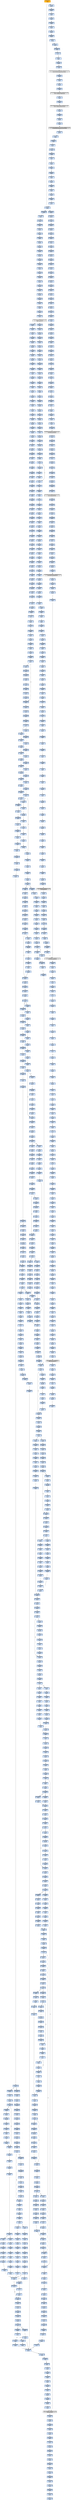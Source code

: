 strict digraph G {
	graph [bgcolor=transparent,
		name=G
	];
	node [color=lightsteelblue,
		fillcolor=lightsteelblue,
		shape=rectangle,
		style=filled
	];
	"0x00404452"	[color=lightgrey,
		fillcolor=orange,
		label="0x00404452
call"];
	"0x00404457"	[label="0x00404457
jmp"];
	"0x00404452" -> "0x00404457"	[color="#000000"];
	"0x0040a0f7"	[label="0x0040a0f7
pushl"];
	"0x00404452" -> "0x0040a0f7"	[color="#000000"];
	"0x00404458"	[label="0x00404458
pushl"];
	"0x00404457" -> "0x00404458"	[color="#000000"];
	"0x004042d7"	[label="0x004042d7
pushl"];
	"0x00404457" -> "0x004042d7"	[color="#000000"];
	"0x0040445f"	[label="0x0040445f
movl"];
	"0x00404458" -> "0x0040445f"	[color="#000000"];
	"0x00404466"	[label="0x00404466
xorl"];
	"0x0040445f" -> "0x00404466"	[color="#000000"];
	"0x00404468"	[label="0x00404468
jmp"];
	"0x00404466" -> "0x00404468"	[color="#000000"];
	"0x0042526f"	[label="0x0042526f
movl"];
	"0x00404468" -> "0x0042526f"	[color="#000000"];
	"0x00425274"	[label="0x00425274
popl"];
	"0x0042526f" -> "0x00425274"	[color="#000000"];
	"0x0042527b"	[label="0x0042527b
addl"];
	"0x00425274" -> "0x0042527b"	[color="#000000"];
	"0x0042527e"	[label="0x0042527e
pushl"];
	"0x0042527b" -> "0x0042527e"	[color="#000000"];
	"0x0042527f"	[label="0x0042527f
pushl"];
	"0x0042527e" -> "0x0042527f"	[color="#000000"];
	"0x00425280"	[label="0x00425280
pushl"];
	"0x0042527f" -> "0x00425280"	[color="#000000"];
	"0x00425281"	[label="0x00425281
pushl"];
	"0x00425280" -> "0x00425281"	[color="#000000"];
	"0x00425282"	[label="0x00425282
pushl"];
	"0x00425281" -> "0x00425282"	[color="#000000"];
	"0x00425283"	[label="0x00425283
pushl"];
	"0x00425282" -> "0x00425283"	[color="#000000"];
	"0x00425284"	[label="0x00425284
leal"];
	"0x00425283" -> "0x00425284"	[color="#000000"];
	"0x0042528a"	[label="0x0042528a
movl"];
	"0x00425284" -> "0x0042528a"	[color="#000000"];
	"0x0042528d"	[label="0x0042528d
pushl"];
	"0x0042528a" -> "0x0042528d"	[color="#000000"];
	"0x0042528e"	[label="0x0042528e
movl"];
	"0x0042528d" -> "0x0042528e"	[color="#000000"];
	"0x00425290"	[label="0x00425290
pushl"];
	"0x0042528e" -> "0x00425290"	[color="#000000"];
	"0x00425292"	[label="0x00425292
pushl"];
	"0x00425290" -> "0x00425292"	[color="#000000"];
	"0x00425297"	[label="0x00425297
pushl"];
	"0x00425292" -> "0x00425297"	[color="#000000"];
	"0x0042529a"	[label="0x0042529a
pushl"];
	"0x00425297" -> "0x0042529a"	[color="#000000"];
	"0x0042529c"	[label="0x0042529c
movl"];
	"0x0042529a" -> "0x0042529c"	[color="#000000"];
	"0x0042529f"	[label="0x0042529f
addl"];
	"0x0042529c" -> "0x0042529f"	[color="#000000"];
	"0x004252a1"	[label="0x004252a1
movl"];
	"0x0042529f" -> "0x004252a1"	[color="#000000"];
	"0x004252a3"	[label="0x004252a3
call"];
	"0x004252a1" -> "0x004252a3"	[color="#000000"];
	VIRTUALALLOC_KERNEL32_DLL	[color=lightgrey,
		fillcolor=lightgrey,
		label="VIRTUALALLOC_KERNEL32_DLL
VIRTUALALLOC"];
	"0x004252a3" -> VIRTUALALLOC_KERNEL32_DLL	[color="#000000"];
	"0x004252a5"	[label="0x004252a5
popl"];
	VIRTUALALLOC_KERNEL32_DLL -> "0x004252a5"	[color="#000000"];
	"0x01560851"	[label="0x01560851
movl"];
	VIRTUALALLOC_KERNEL32_DLL -> "0x01560851"	[color="#000000"];
	"0x004252a6"	[label="0x004252a6
movl"];
	"0x004252a5" -> "0x004252a6"	[color="#000000"];
	"0x004252a8"	[label="0x004252a8
pushl"];
	"0x004252a6" -> "0x004252a8"	[color="#000000"];
	"0x004252a9"	[label="0x004252a9
pushl"];
	"0x004252a8" -> "0x004252a9"	[color="#000000"];
	"0x004252aa"	[label="0x004252aa
movl"];
	"0x004252a9" -> "0x004252aa"	[color="#000000"];
	"0x004252ac"	[label="0x004252ac
movl"];
	"0x004252aa" -> "0x004252ac"	[color="#000000"];
	"0x004252af"	[label="0x004252af
addl"];
	"0x004252ac" -> "0x004252af"	[color="#000000"];
	"0x004252b1"	[label="0x004252b1
movl"];
	"0x004252af" -> "0x004252b1"	[color="#000000"];
	"0x004252b3"	[label="0x004252b3
movl"];
	"0x004252b1" -> "0x004252b3"	[color="#000000"];
	"0x004252b6"	[label="0x004252b6
movl"];
	"0x004252b3" -> "0x004252b6"	[color="#000000"];
	"0x004252b9"	[label="0x004252b9
addl"];
	"0x004252b6" -> "0x004252b9"	[color="#000000"];
	"0x004252bb"	[label="0x004252bb
movl"];
	"0x004252b9" -> "0x004252bb"	[color="#000000"];
	"0x004252bd"	[label="0x004252bd
movl"];
	"0x004252bb" -> "0x004252bd"	[color="#000000"];
	"0x004252c0"	[label="0x004252c0
addl"];
	"0x004252bd" -> "0x004252c0"	[color="#000000"];
	"0x004252c2"	[label="0x004252c2
movl"];
	"0x004252c0" -> "0x004252c2"	[color="#000000"];
	"0x004252c5"	[label="0x004252c5
addl"];
	"0x004252c2" -> "0x004252c5"	[color="#000000"];
	"0x004252c7"	[label="0x004252c7
leal"];
	"0x004252c5" -> "0x004252c7"	[color="#000000"];
	"0x004252ca"	[label="0x004252ca
pushl"];
	"0x004252c7" -> "0x004252ca"	[color="#000000"];
	"0x004252cb"	[label="0x004252cb
pushl"];
	"0x004252ca" -> "0x004252cb"	[color="#000000"];
	"0x004252cc"	[label="0x004252cc
pushl"];
	"0x004252cb" -> "0x004252cc"	[color="#000000"];
	"0x004252cd"	[label="0x004252cd
call"];
	"0x004252cc" -> "0x004252cd"	[color="#000000"];
	"0x0042517c"	[label="0x0042517c
pusha"];
	"0x004252cd" -> "0x0042517c"	[color="#000000"];
	"0x0042517d"	[label="0x0042517d
movl"];
	"0x0042517c" -> "0x0042517d"	[color="#000000"];
	"0x00425181"	[label="0x00425181
movl"];
	"0x0042517d" -> "0x00425181"	[color="#000000"];
	"0x00425185"	[label="0x00425185
cld"];
	"0x00425181" -> "0x00425185"	[color="#000000"];
	"0x00425186"	[label="0x00425186
movb"];
	"0x00425185" -> "0x00425186"	[color="#000000"];
	"0x00425188"	[label="0x00425188
xorl"];
	"0x00425186" -> "0x00425188"	[color="#000000"];
	"0x0042518a"	[label="0x0042518a
movsb"];
	"0x00425188" -> "0x0042518a"	[color="#000000"];
	"0x0042518b"	[label="0x0042518b
movb"];
	"0x0042518a" -> "0x0042518b"	[color="#000000"];
	"0x0042518d"	[label="0x0042518d
call"];
	"0x0042518b" -> "0x0042518d"	[color="#000000"];
	"0x004251ff"	[label="0x004251ff
addb"];
	"0x0042518d" -> "0x004251ff"	[color="#000000"];
	"0x00425201"	[label="0x00425201
jne"];
	"0x004251ff" -> "0x00425201"	[color="#000000"];
	"0x00425203"	[label="0x00425203
movb"];
	"0x00425201" -> "0x00425203"	[color="#000000",
		label=F];
	"0x00425208"	[label="0x00425208
ret"];
	"0x00425201" -> "0x00425208"	[color="#000000",
		label=T];
	"0x00425205"	[label="0x00425205
incl"];
	"0x00425203" -> "0x00425205"	[color="#000000"];
	"0x00425206"	[label="0x00425206
adcb"];
	"0x00425205" -> "0x00425206"	[color="#000000"];
	"0x00425206" -> "0x00425208"	[color="#000000"];
	"0x004251a4"	[label="0x004251a4
jae"];
	"0x00425208" -> "0x004251a4"	[color="#000000"];
	"0x004251c9"	[label="0x004251c9
lodsb"];
	"0x004251a4" -> "0x004251c9"	[color="#000000",
		label=T];
	"0x004251ca"	[label="0x004251ca
shrl"];
	"0x004251c9" -> "0x004251ca"	[color="#000000"];
	"0x004251cc"	[label="0x004251cc
je"];
	"0x004251ca" -> "0x004251cc"	[color="#000000"];
	"0x0042521b"	[label="0x0042521b
subl"];
	"0x004251cc" -> "0x0042521b"	[color="#000000",
		label=T];
	"0x0042521f"	[label="0x0042521f
movl"];
	"0x0042521b" -> "0x0042521f"	[color="#000000"];
	"0x00425223"	[label="0x00425223
popa"];
	"0x0042521f" -> "0x00425223"	[color="#000000"];
	"0x00425224"	[label="0x00425224
ret"];
	"0x00425223" -> "0x00425224"	[color="#000000"];
	"0x004252cf"	[label="0x004252cf
popl"];
	"0x00425224" -> "0x004252cf"	[color="#000000"];
	"0x004252d0"	[label="0x004252d0
popl"];
	"0x004252cf" -> "0x004252d0"	[color="#000000"];
	"0x004252d1"	[label="0x004252d1
addl"];
	"0x004252d0" -> "0x004252d1"	[color="#000000"];
	"0x004252d4"	[label="0x004252d4
movl"];
	"0x004252d1" -> "0x004252d4"	[color="#000000"];
	"0x004252d6"	[label="0x004252d6
pushl"];
	"0x004252d4" -> "0x004252d6"	[color="#000000"];
	"0x004252d7"	[label="0x004252d7
movl"];
	"0x004252d6" -> "0x004252d7"	[color="#000000"];
	"0x004252d9"	[label="0x004252d9
movl"];
	"0x004252d7" -> "0x004252d9"	[color="#000000"];
	"0x004252dc"	[label="0x004252dc
addl"];
	"0x004252d9" -> "0x004252dc"	[color="#000000"];
	"0x004252df"	[label="0x004252df
subl"];
	"0x004252dc" -> "0x004252df"	[color="#000000"];
	"0x004252e1"	[label="0x004252e1
movl"];
	"0x004252df" -> "0x004252e1"	[color="#000000"];
	"0x004252e4"	[label="0x004252e4
movl"];
	"0x004252e1" -> "0x004252e4"	[color="#000000"];
	"0x004252e7"	[label="0x004252e7
movl"];
	"0x004252e4" -> "0x004252e7"	[color="#000000"];
	"0x004252ea"	[label="0x004252ea
call"];
	"0x004252e7" -> "0x004252ea"	[color="#000000"];
	"0x01560964"	[label="0x01560964
pushl"];
	"0x004252ea" -> "0x01560964"	[color="#000000"];
	"0x01560965"	[label="0x01560965
pushl"];
	"0x01560964" -> "0x01560965"	[color="#000000"];
	"0x01560966"	[label="0x01560966
pushl"];
	"0x01560965" -> "0x01560966"	[color="#000000"];
	"0x01560967"	[label="0x01560967
pushl"];
	"0x01560966" -> "0x01560967"	[color="#000000"];
	"0x01560968"	[label="0x01560968
call"];
	"0x01560967" -> "0x01560968"	[color="#000000"];
	"0x0156096d"	[label="0x0156096d
popl"];
	"0x01560968" -> "0x0156096d"	[color="#000000"];
	"0x0156096e"	[label="0x0156096e
subl"];
	"0x0156096d" -> "0x0156096e"	[color="#000000"];
	"0x01560974"	[label="0x01560974
leal"];
	"0x0156096e" -> "0x01560974"	[color="#000000"];
	"0x0156097a"	[label="0x0156097a
movl"];
	"0x01560974" -> "0x0156097a"	[color="#000000"];
	"0x0156097d"	[label="0x0156097d
addl"];
	"0x0156097a" -> "0x0156097d"	[color="#000000"];
	"0x01560980"	[label="0x01560980
subl"];
	"0x0156097d" -> "0x01560980"	[color="#000000"];
	"0x01560982"	[label="0x01560982
cld"];
	"0x01560980" -> "0x01560982"	[color="#000000"];
	"0x01560983"	[label="0x01560983
movl"];
	"0x01560982" -> "0x01560983"	[color="#000000"];
	"0x01560985"	[label="0x01560985
movl"];
	"0x01560983" -> "0x01560985"	[color="#000000"];
	"0x01560988"	[label="0x01560988
movl"];
	"0x01560985" -> "0x01560988"	[color="#000000"];
	"0x0156098b"	[label="0x0156098b
addl"];
	"0x01560988" -> "0x0156098b"	[color="#000000"];
	"0x0156098d"	[label="0x0156098d
leal"];
	"0x0156098b" -> "0x0156098d"	[color="#000000"];
	"0x01560993"	[label="0x01560993
lodsl"];
	"0x0156098d" -> "0x01560993"	[color="#000000"];
	"0x01560994"	[label="0x01560994
stosl"];
	"0x01560993" -> "0x01560994"	[color="#000000"];
	"0x01560995"	[label="0x01560995
lodsl"];
	"0x01560994" -> "0x01560995"	[color="#000000"];
	"0x01560996"	[label="0x01560996
stosl"];
	"0x01560995" -> "0x01560996"	[color="#000000"];
	"0x01560997"	[label="0x01560997
lodsl"];
	"0x01560996" -> "0x01560997"	[color="#000000"];
	"0x01560998"	[label="0x01560998
stosl"];
	"0x01560997" -> "0x01560998"	[color="#000000"];
	"0x01560999"	[label="0x01560999
lodsl"];
	"0x01560998" -> "0x01560999"	[color="#000000"];
	"0x0156099a"	[label="0x0156099a
stosl"];
	"0x01560999" -> "0x0156099a"	[color="#000000"];
	"0x0156099b"	[label="0x0156099b
nop"];
	"0x0156099a" -> "0x0156099b"	[color="#000000"];
	"0x0156099c"	[label="0x0156099c
cmpl"];
	"0x0156099b" -> "0x0156099c"	[color="#000000"];
	"0x015609a0"	[label="0x015609a0
je"];
	"0x0156099c" -> "0x015609a0"	[color="#000000"];
	"0x015609a2"	[label="0x015609a2
movl"];
	"0x015609a0" -> "0x015609a2"	[color="#000000",
		label=F];
	"0x015609a5"	[label="0x015609a5
testl"];
	"0x015609a2" -> "0x015609a5"	[color="#000000"];
	"0x015609a7"	[label="0x015609a7
je"];
	"0x015609a5" -> "0x015609a7"	[color="#000000"];
	"0x015609a9"	[label="0x015609a9
movl"];
	"0x015609a7" -> "0x015609a9"	[color="#000000",
		label=F];
	"0x015609ae"	[label="0x015609ae
addl"];
	"0x015609a9" -> "0x015609ae"	[color="#000000"];
	"0x015609b0"	[label="0x015609b0
movl"];
	"0x015609ae" -> "0x015609b0"	[color="#000000"];
	"0x015609b3"	[label="0x015609b3
addl"];
	"0x015609b0" -> "0x015609b3"	[color="#000000"];
	"0x015609b5"	[label="0x015609b5
repz"];
	"0x015609b3" -> "0x015609b5"	[color="#000000"];
	"0x015609b7"	[label="0x015609b7
movl"];
	"0x015609b5" -> "0x015609b7"	[color="#000000"];
	"0x015609b9"	[label="0x015609b9
leal"];
	"0x015609b7" -> "0x015609b9"	[color="#000000"];
	"0x015609bf"	[label="0x015609bf
addl"];
	"0x015609b9" -> "0x015609bf"	[color="#000000"];
	"0x015609c1"	[label="0x015609c1
addl"];
	"0x015609bf" -> "0x015609c1"	[color="#000000"];
	"0x015609c4"	[label="0x015609c4
addl"];
	"0x015609c1" -> "0x015609c4"	[color="#000000"];
	"0x015609c7"	[label="0x015609c7
leal"];
	"0x015609c4" -> "0x015609c7"	[color="#000000"];
	"0x015609cd"	[label="0x015609cd
pushl"];
	"0x015609c7" -> "0x015609cd"	[color="#000000"];
	"0x015609ce"	[label="0x015609ce
call"];
	"0x015609cd" -> "0x015609ce"	[color="#000000"];
	"0x01560b19"	[label="0x01560b19
pushl"];
	"0x015609ce" -> "0x01560b19"	[color="#000000"];
	"0x01560b1a"	[label="0x01560b1a
movl"];
	"0x01560b19" -> "0x01560b1a"	[color="#000000"];
	"0x01560b1c"	[label="0x01560b1c
addl"];
	"0x01560b1a" -> "0x01560b1c"	[color="#000000"];
	"0x01560b1f"	[label="0x01560b1f
pushl"];
	"0x01560b1c" -> "0x01560b1f"	[color="#000000"];
	"0x01560b20"	[label="0x01560b20
pushl"];
	"0x01560b1f" -> "0x01560b20"	[color="#000000"];
	"0x01560b21"	[label="0x01560b21
pushl"];
	"0x01560b20" -> "0x01560b21"	[color="#000000"];
	"0x01560b22"	[label="0x01560b22
call"];
	"0x01560b21" -> "0x01560b22"	[color="#000000"];
	"0x01560b27"	[label="0x01560b27
popl"];
	"0x01560b22" -> "0x01560b27"	[color="#000000"];
	"0x01560b28"	[label="0x01560b28
subl"];
	"0x01560b27" -> "0x01560b28"	[color="#000000"];
	"0x01560b2e"	[label="0x01560b2e
movl"];
	"0x01560b28" -> "0x01560b2e"	[color="#000000"];
	"0x01560b31"	[label="0x01560b31
movl"];
	"0x01560b2e" -> "0x01560b31"	[color="#000000"];
	"0x01560b33"	[label="0x01560b33
addl"];
	"0x01560b31" -> "0x01560b33"	[color="#000000"];
	"0x01560b35"	[label="0x01560b35
pushl"];
	"0x01560b33" -> "0x01560b35"	[color="#000000"];
	"0x01560b36"	[label="0x01560b36
call"];
	"0x01560b35" -> "0x01560b36"	[color="#000000"];
	LOADLIBRARYA_KERNEL32_DLL	[color=lightgrey,
		fillcolor=lightgrey,
		label="LOADLIBRARYA_KERNEL32_DLL
LOADLIBRARYA"];
	"0x01560b36" -> LOADLIBRARYA_KERNEL32_DLL	[color="#000000"];
	"0x01560b3c"	[label="0x01560b3c
movl"];
	LOADLIBRARYA_KERNEL32_DLL -> "0x01560b3c"	[color="#000000"];
	"0x01560b3f"	[label="0x01560b3f
movl"];
	"0x01560b3c" -> "0x01560b3f"	[color="#000000"];
	"0x01560b42"	[label="0x01560b42
movl"];
	"0x01560b3f" -> "0x01560b42"	[color="#000000"];
	"0x01560b45"	[label="0x01560b45
addl"];
	"0x01560b42" -> "0x01560b45"	[color="#000000"];
	"0x01560b47"	[label="0x01560b47
addl"];
	"0x01560b45" -> "0x01560b47"	[color="#000000"];
	"0x01560b49"	[label="0x01560b49
xorl"];
	"0x01560b47" -> "0x01560b49"	[color="#000000"];
	"0x01560b4b"	[label="0x01560b4b
addl"];
	"0x01560b49" -> "0x01560b4b"	[color="#000000"];
	"0x01560b4d"	[label="0x01560b4d
je"];
	"0x01560b4b" -> "0x01560b4d"	[color="#000000"];
	"0x01560b4f"	[label="0x01560b4f
pushl"];
	"0x01560b4d" -> "0x01560b4f"	[color="#000000",
		label=F];
	"0x01560b50"	[label="0x01560b50
movl"];
	"0x01560b4f" -> "0x01560b50"	[color="#000000"];
	"0x01560b52"	[label="0x01560b52
addl"];
	"0x01560b50" -> "0x01560b52"	[color="#000000"];
	"0x01560b54"	[label="0x01560b54
pushl"];
	"0x01560b52" -> "0x01560b54"	[color="#000000"];
	"0x01560b55"	[label="0x01560b55
pushl"];
	"0x01560b54" -> "0x01560b55"	[color="#000000"];
	"0x01560b58"	[label="0x01560b58
call"];
	"0x01560b55" -> "0x01560b58"	[color="#000000"];
	GETPROCADDRESS_KERNEL32_DLL	[color=lightgrey,
		fillcolor=lightgrey,
		label="GETPROCADDRESS_KERNEL32_DLL
GETPROCADDRESS"];
	"0x01560b58" -> GETPROCADDRESS_KERNEL32_DLL	[color="#000000"];
	"0x015612db"	[label="0x015612db
popl"];
	GETPROCADDRESS_KERNEL32_DLL -> "0x015612db"	[color="#000000"];
	"0x01560853"	[label="0x01560853
movl"];
	"0x01560851" -> "0x01560853"	[color="#000000"];
	"0x01560856"	[label="0x01560856
leal"];
	"0x01560853" -> "0x01560856"	[color="#000000"];
	"0x01560859"	[label="0x01560859
pushl"];
	"0x01560856" -> "0x01560859"	[color="#000000"];
	"0x0156085a"	[label="0x0156085a
pushl"];
	"0x01560859" -> "0x0156085a"	[color="#000000"];
	"0x0156085b"	[label="0x0156085b
pushl"];
	"0x0156085a" -> "0x0156085b"	[color="#000000"];
	"0x0156085e"	[label="0x0156085e
addl"];
	"0x0156085b" -> "0x0156085e"	[color="#000000"];
	"0x01560861"	[label="0x01560861
pushl"];
	"0x0156085e" -> "0x01560861"	[color="#000000"];
	"0x01560862"	[label="0x01560862
pushl"];
	"0x01560861" -> "0x01560862"	[color="#000000"];
	"0x01560863"	[label="0x01560863
leal"];
	"0x01560862" -> "0x01560863"	[color="#000000"];
	"0x01560866"	[label="0x01560866
pushl"];
	"0x01560863" -> "0x01560866"	[color="#000000"];
	"0x01560867"	[label="0x01560867
call"];
	"0x01560866" -> "0x01560867"	[color="#000000"];
	"0x0156000d"	[label="0x0156000d
pushl"];
	"0x01560867" -> "0x0156000d"	[color="#000000"];
	"0x0156000e"	[label="0x0156000e
movl"];
	"0x0156000d" -> "0x0156000e"	[color="#000000"];
	"0x01560010"	[label="0x01560010
subl"];
	"0x0156000e" -> "0x01560010"	[color="#000000"];
	"0x01560013"	[label="0x01560013
movl"];
	"0x01560010" -> "0x01560013"	[color="#000000"];
	"0x01560016"	[label="0x01560016
movl"];
	"0x01560013" -> "0x01560016"	[color="#000000"];
	"0x01560019"	[label="0x01560019
andl"];
	"0x01560016" -> "0x01560019"	[color="#000000"];
	"0x0156001d"	[label="0x0156001d
andl"];
	"0x01560019" -> "0x0156001d"	[color="#000000"];
	"0x01560021"	[label="0x01560021
xorl"];
	"0x0156001d" -> "0x01560021"	[color="#000000"];
	"0x01560023"	[label="0x01560023
incl"];
	"0x01560021" -> "0x01560023"	[color="#000000"];
	"0x01560024"	[label="0x01560024
pushl"];
	"0x01560023" -> "0x01560024"	[color="#000000"];
	"0x01560025"	[label="0x01560025
pushl"];
	"0x01560024" -> "0x01560025"	[color="#000000"];
	"0x01560026"	[label="0x01560026
movl"];
	"0x01560025" -> "0x01560026"	[color="#000000"];
	"0x01560029"	[label="0x01560029
pushl"];
	"0x01560026" -> "0x01560029"	[color="#000000"];
	"0x0156002a"	[label="0x0156002a
movl"];
	"0x01560029" -> "0x0156002a"	[color="#000000"];
	"0x0156002c"	[label="0x0156002c
shll"];
	"0x0156002a" -> "0x0156002c"	[color="#000000"];
	"0x0156002e"	[label="0x0156002e
movl"];
	"0x0156002c" -> "0x0156002e"	[color="#000000"];
	"0x01560031"	[label="0x01560031
movl"];
	"0x0156002e" -> "0x01560031"	[color="#000000"];
	"0x01560033"	[label="0x01560033
movl"];
	"0x01560031" -> "0x01560033"	[color="#000000"];
	"0x01560035"	[label="0x01560035
shll"];
	"0x01560033" -> "0x01560035"	[color="#000000"];
	"0x01560037"	[label="0x01560037
movl"];
	"0x01560035" -> "0x01560037"	[color="#000000"];
	"0x0156003a"	[label="0x0156003a
addl"];
	"0x01560037" -> "0x0156003a"	[color="#000000"];
	"0x0156003c"	[label="0x0156003c
movl"];
	"0x0156003a" -> "0x0156003c"	[color="#000000"];
	"0x01560041"	[label="0x01560041
shll"];
	"0x0156003c" -> "0x01560041"	[color="#000000"];
	"0x01560043"	[label="0x01560043
decl"];
	"0x01560041" -> "0x01560043"	[color="#000000"];
	"0x01560044"	[label="0x01560044
decl"];
	"0x01560043" -> "0x01560044"	[color="#000000"];
	"0x01560045"	[label="0x01560045
movl"];
	"0x01560044" -> "0x01560045"	[color="#000000"];
	"0x01560048"	[label="0x01560048
addl"];
	"0x01560045" -> "0x01560048"	[color="#000000"];
	"0x0156004d"	[label="0x0156004d
movb"];
	"0x01560048" -> "0x0156004d"	[color="#000000"];
	"0x01560051"	[label="0x01560051
movl"];
	"0x0156004d" -> "0x01560051"	[color="#000000"];
	"0x01560054"	[label="0x01560054
movl"];
	"0x01560051" -> "0x01560054"	[color="#000000"];
	"0x01560057"	[label="0x01560057
movl"];
	"0x01560054" -> "0x01560057"	[color="#000000"];
	"0x0156005a"	[label="0x0156005a
movl"];
	"0x01560057" -> "0x0156005a"	[color="#000000"];
	"0x0156005d"	[label="0x0156005d
movl"];
	"0x0156005a" -> "0x0156005d"	[color="#000000"];
	"0x01560060"	[label="0x01560060
movl"];
	"0x0156005d" -> "0x01560060"	[color="#000000"];
	"0x01560063"	[label="0x01560063
je"];
	"0x01560060" -> "0x01560063"	[color="#000000"];
	"0x01560065"	[label="0x01560065
movl"];
	"0x01560063" -> "0x01560065"	[color="#000000",
		label=F];
	"0x01560067"	[label="0x01560067
movl"];
	"0x01560065" -> "0x01560067"	[color="#000000"];
	"0x0156006c"	[label="0x0156006c
movl"];
	"0x01560067" -> "0x0156006c"	[color="#000000"];
	"0x0156006e"	[label="0x0156006e
repz"];
	"0x0156006c" -> "0x0156006e"	[color="#000000"];
	"0x01560070"	[label="0x01560070
movl"];
	"0x0156006e" -> "0x01560070"	[color="#000000"];
	"0x01560073"	[label="0x01560073
andl"];
	"0x01560070" -> "0x01560073"	[color="#000000"];
	"0x01560077"	[label="0x01560077
pushl"];
	"0x01560073" -> "0x01560077"	[color="#000000"];
	"0x01560079"	[label="0x01560079
movl"];
	"0x01560077" -> "0x01560079"	[color="#000000"];
	"0x0156007c"	[label="0x0156007c
orl"];
	"0x01560079" -> "0x0156007c"	[color="#000000"];
	"0x0156007f"	[label="0x0156007f
popl"];
	"0x0156007c" -> "0x0156007f"	[color="#000000"];
	"0x01560080"	[label="0x01560080
movl"];
	"0x0156007f" -> "0x01560080"	[color="#000000"];
	"0x01560083"	[label="0x01560083
movl"];
	"0x01560080" -> "0x01560083"	[color="#000000"];
	"0x01560086"	[label="0x01560086
movzbl"];
	"0x01560083" -> "0x01560086"	[color="#000000"];
	"0x01560089"	[label="0x01560089
shll"];
	"0x01560086" -> "0x01560089"	[color="#000000"];
	"0x0156008c"	[label="0x0156008c
orl"];
	"0x01560089" -> "0x0156008c"	[color="#000000"];
	"0x0156008e"	[label="0x0156008e
incl"];
	"0x0156008c" -> "0x0156008e"	[color="#000000"];
	"0x01560091"	[label="0x01560091
decl"];
	"0x0156008e" -> "0x01560091"	[color="#000000"];
	"0x01560092"	[label="0x01560092
movl"];
	"0x01560091" -> "0x01560092"	[color="#000000"];
	"0x01560095"	[label="0x01560095
jne"];
	"0x01560092" -> "0x01560095"	[color="#000000"];
	"0x01560097"	[label="0x01560097
cmpl"];
	"0x01560095" -> "0x01560097"	[color="#000000",
		label=F];
	"0x0156009a"	[label="0x0156009a
ja"];
	"0x01560097" -> "0x0156009a"	[color="#000000"];
	"0x015600a8"	[label="0x015600a8
andl"];
	"0x0156009a" -> "0x015600a8"	[color="#000000",
		label=T];
	"0x015600ab"	[label="0x015600ab
movl"];
	"0x015600a8" -> "0x015600ab"	[color="#000000"];
	"0x015600ae"	[label="0x015600ae
movl"];
	"0x015600ab" -> "0x015600ae"	[color="#000000"];
	"0x015600b1"	[label="0x015600b1
shll"];
	"0x015600ae" -> "0x015600b1"	[color="#000000"];
	"0x015600b4"	[label="0x015600b4
addl"];
	"0x015600b1" -> "0x015600b4"	[color="#000000"];
	"0x015600b6"	[label="0x015600b6
leal"];
	"0x015600b4" -> "0x015600b6"	[color="#000000"];
	"0x015600b9"	[label="0x015600b9
cmpl"];
	"0x015600b6" -> "0x015600b9"	[color="#000000"];
	"0x015600be"	[label="0x015600be
jae"];
	"0x015600b9" -> "0x015600be"	[color="#000000"];
	"0x015600d7"	[label="0x015600d7
movl"];
	"0x015600be" -> "0x015600d7"	[color="#000000",
		label=T];
	"0x015600c0"	[label="0x015600c0
movl"];
	"0x015600be" -> "0x015600c0"	[color="#000000",
		label=F];
	"0x015600d9"	[label="0x015600d9
movl"];
	"0x015600d7" -> "0x015600d9"	[color="#000000"];
	"0x015600db"	[label="0x015600db
shrl"];
	"0x015600d9" -> "0x015600db"	[color="#000000"];
	"0x015600de"	[label="0x015600de
imull"];
	"0x015600db" -> "0x015600de"	[color="#000000"];
	"0x015600e1"	[label="0x015600e1
cmpl"];
	"0x015600de" -> "0x015600e1"	[color="#000000"];
	"0x015600e4"	[label="0x015600e4
jae"];
	"0x015600e1" -> "0x015600e4"	[color="#000000"];
	"0x015600ea"	[label="0x015600ea
movl"];
	"0x015600e4" -> "0x015600ea"	[color="#000000",
		label=F];
	"0x01560269"	[label="0x01560269
subl"];
	"0x015600e4" -> "0x01560269"	[color="#000000",
		label=T];
	"0x015600ec"	[label="0x015600ec
movl"];
	"0x015600ea" -> "0x015600ec"	[color="#000000"];
	"0x015600f1"	[label="0x015600f1
subl"];
	"0x015600ec" -> "0x015600f1"	[color="#000000"];
	"0x015600f3"	[label="0x015600f3
shrl"];
	"0x015600f1" -> "0x015600f3"	[color="#000000"];
	"0x015600f6"	[label="0x015600f6
addl"];
	"0x015600f3" -> "0x015600f6"	[color="#000000"];
	"0x015600f8"	[label="0x015600f8
movl"];
	"0x015600f6" -> "0x015600f8"	[color="#000000"];
	"0x015600fa"	[label="0x015600fa
movzbl"];
	"0x015600f8" -> "0x015600fa"	[color="#000000"];
	"0x015600fe"	[label="0x015600fe
movl"];
	"0x015600fa" -> "0x015600fe"	[color="#000000"];
	"0x01560101"	[label="0x01560101
andl"];
	"0x015600fe" -> "0x01560101"	[color="#000000"];
	"0x01560104"	[label="0x01560104
pushl"];
	"0x01560101" -> "0x01560104"	[color="#000000"];
	"0x01560106"	[label="0x01560106
popl"];
	"0x01560104" -> "0x01560106"	[color="#000000"];
	"0x01560107"	[label="0x01560107
subb"];
	"0x01560106" -> "0x01560107"	[color="#000000"];
	"0x0156010a"	[label="0x0156010a
xorl"];
	"0x01560107" -> "0x0156010a"	[color="#000000"];
	"0x0156010c"	[label="0x0156010c
shrl"];
	"0x0156010a" -> "0x0156010c"	[color="#000000"];
	"0x0156010e"	[label="0x0156010e
movl"];
	"0x0156010c" -> "0x0156010e"	[color="#000000"];
	"0x01560111"	[label="0x01560111
shll"];
	"0x0156010e" -> "0x01560111"	[color="#000000"];
	"0x01560113"	[label="0x01560113
movl"];
	"0x01560111" -> "0x01560113"	[color="#000000"];
	"0x01560116"	[label="0x01560116
incl"];
	"0x01560113" -> "0x01560116"	[color="#000000"];
	"0x01560117"	[label="0x01560117
addl"];
	"0x01560116" -> "0x01560117"	[color="#000000"];
	"0x01560119"	[label="0x01560119
imull"];
	"0x01560117" -> "0x01560119"	[color="#000000"];
	"0x0156011f"	[label="0x0156011f
cmpl"];
	"0x01560119" -> "0x0156011f"	[color="#000000"];
	"0x01560123"	[label="0x01560123
leal"];
	"0x0156011f" -> "0x01560123"	[color="#000000"];
	"0x0156012a"	[label="0x0156012a
movl"];
	"0x01560123" -> "0x0156012a"	[color="#000000"];
	"0x0156012d"	[label="0x0156012d
jl"];
	"0x0156012a" -> "0x0156012d"	[color="#000000"];
	"0x015601d2"	[label="0x015601d2
movl"];
	"0x0156012d" -> "0x015601d2"	[color="#000000",
		label=T];
	"0x01560133"	[label="0x01560133
movl"];
	"0x0156012d" -> "0x01560133"	[color="#000000",
		label=F];
	"0x015601d5"	[label="0x015601d5
leal"];
	"0x015601d2" -> "0x015601d5"	[color="#000000"];
	"0x015601d8"	[label="0x015601d8
cmpl"];
	"0x015601d5" -> "0x015601d8"	[color="#000000"];
	"0x015601dd"	[label="0x015601dd
jae"];
	"0x015601d8" -> "0x015601dd"	[color="#000000"];
	"0x015601f6"	[label="0x015601f6
movl"];
	"0x015601dd" -> "0x015601f6"	[color="#000000",
		label=T];
	"0x015601df"	[label="0x015601df
movl"];
	"0x015601dd" -> "0x015601df"	[color="#000000",
		label=F];
	"0x015601f8"	[label="0x015601f8
movl"];
	"0x015601f6" -> "0x015601f8"	[color="#000000"];
	"0x015601fa"	[label="0x015601fa
shrl"];
	"0x015601f8" -> "0x015601fa"	[color="#000000"];
	"0x015601fd"	[label="0x015601fd
imull"];
	"0x015601fa" -> "0x015601fd"	[color="#000000"];
	"0x01560200"	[label="0x01560200
cmpl"];
	"0x015601fd" -> "0x01560200"	[color="#000000"];
	"0x01560203"	[label="0x01560203
jae"];
	"0x01560200" -> "0x01560203"	[color="#000000"];
	"0x01560205"	[label="0x01560205
movl"];
	"0x01560203" -> "0x01560205"	[color="#000000",
		label=F];
	"0x01560219"	[label="0x01560219
subl"];
	"0x01560203" -> "0x01560219"	[color="#000000",
		label=T];
	"0x01560207"	[label="0x01560207
movl"];
	"0x01560205" -> "0x01560207"	[color="#000000"];
	"0x0156020c"	[label="0x0156020c
subl"];
	"0x01560207" -> "0x0156020c"	[color="#000000"];
	"0x0156020e"	[label="0x0156020e
shrl"];
	"0x0156020c" -> "0x0156020e"	[color="#000000"];
	"0x01560211"	[label="0x01560211
addl"];
	"0x0156020e" -> "0x01560211"	[color="#000000"];
	"0x01560213"	[label="0x01560213
movl"];
	"0x01560211" -> "0x01560213"	[color="#000000"];
	"0x01560215"	[label="0x01560215
addl"];
	"0x01560213" -> "0x01560215"	[color="#000000"];
	"0x01560217"	[label="0x01560217
jmp"];
	"0x01560215" -> "0x01560217"	[color="#000000"];
	"0x0156022b"	[label="0x0156022b
cmpl"];
	"0x01560217" -> "0x0156022b"	[color="#000000"];
	"0x01560231"	[label="0x01560231
jl"];
	"0x0156022b" -> "0x01560231"	[color="#000000"];
	"0x01560233"	[label="0x01560233
movl"];
	"0x01560231" -> "0x01560233"	[color="#000000",
		label=F];
	"0x0156021c"	[label="0x0156021c
subl"];
	"0x01560219" -> "0x0156021c"	[color="#000000"];
	"0x0156021e"	[label="0x0156021e
movl"];
	"0x0156021c" -> "0x0156021e"	[color="#000000"];
	"0x01560220"	[label="0x01560220
shrl"];
	"0x0156021e" -> "0x01560220"	[color="#000000"];
	"0x01560223"	[label="0x01560223
subl"];
	"0x01560220" -> "0x01560223"	[color="#000000"];
	"0x01560225"	[label="0x01560225
movl"];
	"0x01560223" -> "0x01560225"	[color="#000000"];
	"0x01560227"	[label="0x01560227
leal"];
	"0x01560225" -> "0x01560227"	[color="#000000"];
	"0x01560227" -> "0x0156022b"	[color="#000000"];
	"0x01560236"	[label="0x01560236
movl"];
	"0x01560233" -> "0x01560236"	[color="#000000"];
	"0x01560239"	[label="0x01560239
incl"];
	"0x01560236" -> "0x01560239"	[color="#000000"];
	"0x0156023c"	[label="0x0156023c
cmpl"];
	"0x01560239" -> "0x0156023c"	[color="#000000"];
	"0x01560240"	[label="0x01560240
movb"];
	"0x0156023c" -> "0x01560240"	[color="#000000"];
	"0x01560243"	[label="0x01560243
movb"];
	"0x01560240" -> "0x01560243"	[color="#000000"];
	"0x01560246"	[label="0x01560246
jnl"];
	"0x01560243" -> "0x01560246"	[color="#000000"];
	"0x01560248"	[label="0x01560248
andl"];
	"0x01560246" -> "0x01560248"	[color="#000000",
		label=F];
	"0x01560251"	[label="0x01560251
cmpl"];
	"0x01560246" -> "0x01560251"	[color="#000000",
		label=T];
	"0x0156024c"	[label="0x0156024c
jmp"];
	"0x01560248" -> "0x0156024c"	[color="#000000"];
	"0x015607eb"	[label="0x015607eb
movl"];
	"0x0156024c" -> "0x015607eb"	[color="#000000"];
	"0x015607ee"	[label="0x015607ee
cmpl"];
	"0x015607eb" -> "0x015607ee"	[color="#000000"];
	"0x015607f1"	[label="0x015607f1
jb"];
	"0x015607ee" -> "0x015607f1"	[color="#000000"];
	"0x015607f7"	[label="0x015607f7
jmp"];
	"0x015607f1" -> "0x015607f7"	[color="#000000",
		label=F];
	"0x015600c3"	[label="0x015600c3
movl"];
	"0x015600c0" -> "0x015600c3"	[color="#000000"];
	"0x015600c6"	[label="0x015600c6
movzbl"];
	"0x015600c3" -> "0x015600c6"	[color="#000000"];
	"0x015600c9"	[label="0x015600c9
shll"];
	"0x015600c6" -> "0x015600c9"	[color="#000000"];
	"0x015600cc"	[label="0x015600cc
orl"];
	"0x015600c9" -> "0x015600cc"	[color="#000000"];
	"0x015600ce"	[label="0x015600ce
shll"];
	"0x015600cc" -> "0x015600ce"	[color="#000000"];
	"0x015600d1"	[label="0x015600d1
incl"];
	"0x015600ce" -> "0x015600d1"	[color="#000000"];
	"0x015600d4"	[label="0x015600d4
movl"];
	"0x015600d1" -> "0x015600d4"	[color="#000000"];
	"0x015600d4" -> "0x015600d7"	[color="#000000"];
	"0x015601e2"	[label="0x015601e2
movl"];
	"0x015601df" -> "0x015601e2"	[color="#000000"];
	"0x015601e5"	[label="0x015601e5
movzbl"];
	"0x015601e2" -> "0x015601e5"	[color="#000000"];
	"0x015601e8"	[label="0x015601e8
shll"];
	"0x015601e5" -> "0x015601e8"	[color="#000000"];
	"0x015601eb"	[label="0x015601eb
orl"];
	"0x015601e8" -> "0x015601eb"	[color="#000000"];
	"0x015601ed"	[label="0x015601ed
shll"];
	"0x015601eb" -> "0x015601ed"	[color="#000000"];
	"0x015601f0"	[label="0x015601f0
incl"];
	"0x015601ed" -> "0x015601f0"	[color="#000000"];
	"0x015601f3"	[label="0x015601f3
movl"];
	"0x015601f0" -> "0x015601f3"	[color="#000000"];
	"0x015601f3" -> "0x015601f6"	[color="#000000"];
	"0x0156026c"	[label="0x0156026c
movl"];
	"0x01560269" -> "0x0156026c"	[color="#000000"];
	"0x0156026e"	[label="0x0156026e
shrl"];
	"0x0156026c" -> "0x0156026e"	[color="#000000"];
	"0x01560271"	[label="0x01560271
subl"];
	"0x0156026e" -> "0x01560271"	[color="#000000"];
	"0x01560273"	[label="0x01560273
movl"];
	"0x01560271" -> "0x01560273"	[color="#000000"];
	"0x01560276"	[label="0x01560276
subl"];
	"0x01560273" -> "0x01560276"	[color="#000000"];
	"0x01560278"	[label="0x01560278
movl"];
	"0x01560276" -> "0x01560278"	[color="#000000"];
	"0x0156027a"	[label="0x0156027a
movl"];
	"0x01560278" -> "0x0156027a"	[color="#000000"];
	"0x0156027d"	[label="0x0156027d
leal"];
	"0x0156027a" -> "0x0156027d"	[color="#000000"];
	"0x01560284"	[label="0x01560284
cmpl"];
	"0x0156027d" -> "0x01560284"	[color="#000000"];
	"0x01560289"	[label="0x01560289
jae"];
	"0x01560284" -> "0x01560289"	[color="#000000"];
	"0x015602a2"	[label="0x015602a2
movl"];
	"0x01560289" -> "0x015602a2"	[color="#000000",
		label=T];
	"0x0156028b"	[label="0x0156028b
movl"];
	"0x01560289" -> "0x0156028b"	[color="#000000",
		label=F];
	"0x015602a4"	[label="0x015602a4
movl"];
	"0x015602a2" -> "0x015602a4"	[color="#000000"];
	"0x015602a6"	[label="0x015602a6
shrl"];
	"0x015602a4" -> "0x015602a6"	[color="#000000"];
	"0x015602a9"	[label="0x015602a9
imull"];
	"0x015602a6" -> "0x015602a9"	[color="#000000"];
	"0x015602ac"	[label="0x015602ac
cmpl"];
	"0x015602a9" -> "0x015602ac"	[color="#000000"];
	"0x015602af"	[label="0x015602af
jae"];
	"0x015602ac" -> "0x015602af"	[color="#000000"];
	"0x015602b1"	[label="0x015602b1
movl"];
	"0x015602af" -> "0x015602b1"	[color="#000000",
		label=F];
	"0x015602f4"	[label="0x015602f4
subl"];
	"0x015602af" -> "0x015602f4"	[color="#000000",
		label=T];
	"0x015602b3"	[label="0x015602b3
movl"];
	"0x015602b1" -> "0x015602b3"	[color="#000000"];
	"0x015602b8"	[label="0x015602b8
subl"];
	"0x015602b3" -> "0x015602b8"	[color="#000000"];
	"0x015602ba"	[label="0x015602ba
shrl"];
	"0x015602b8" -> "0x015602ba"	[color="#000000"];
	"0x015602bd"	[label="0x015602bd
addl"];
	"0x015602ba" -> "0x015602bd"	[color="#000000"];
	"0x015602bf"	[label="0x015602bf
cmpl"];
	"0x015602bd" -> "0x015602bf"	[color="#000000"];
	"0x015602c3"	[label="0x015602c3
movl"];
	"0x015602bf" -> "0x015602c3"	[color="#000000"];
	"0x015602c6"	[label="0x015602c6
movl"];
	"0x015602c3" -> "0x015602c6"	[color="#000000"];
	"0x015602c9"	[label="0x015602c9
movl"];
	"0x015602c6" -> "0x015602c9"	[color="#000000"];
	"0x015602cc"	[label="0x015602cc
movl"];
	"0x015602c9" -> "0x015602cc"	[color="#000000"];
	"0x015602cf"	[label="0x015602cf
movl"];
	"0x015602cc" -> "0x015602cf"	[color="#000000"];
	"0x015602d2"	[label="0x015602d2
movl"];
	"0x015602cf" -> "0x015602d2"	[color="#000000"];
	"0x015602d4"	[label="0x015602d4
movl"];
	"0x015602d2" -> "0x015602d4"	[color="#000000"];
	"0x015602d7"	[label="0x015602d7
jnl"];
	"0x015602d4" -> "0x015602d7"	[color="#000000"];
	"0x015602d9"	[label="0x015602d9
andl"];
	"0x015602d7" -> "0x015602d9"	[color="#000000",
		label=F];
	"0x015602df"	[label="0x015602df
movl"];
	"0x015602d7" -> "0x015602df"	[color="#000000",
		label=T];
	"0x015602dd"	[label="0x015602dd
jmp"];
	"0x015602d9" -> "0x015602dd"	[color="#000000"];
	"0x015602e6"	[label="0x015602e6
movl"];
	"0x015602dd" -> "0x015602e6"	[color="#000000"];
	"0x015602e9"	[label="0x015602e9
addl"];
	"0x015602e6" -> "0x015602e9"	[color="#000000"];
	"0x015602ef"	[label="0x015602ef
jmp"];
	"0x015602e9" -> "0x015602ef"	[color="#000000"];
	"0x015604e7"	[label="0x015604e7
cmpl"];
	"0x015602ef" -> "0x015604e7"	[color="#000000"];
	"0x015604ec"	[label="0x015604ec
jae"];
	"0x015604e7" -> "0x015604ec"	[color="#000000"];
	"0x01560505"	[label="0x01560505
movl"];
	"0x015604ec" -> "0x01560505"	[color="#000000",
		label=T];
	"0x015604ee"	[label="0x015604ee
movl"];
	"0x015604ec" -> "0x015604ee"	[color="#000000",
		label=F];
	"0x01560507"	[label="0x01560507
movl"];
	"0x01560505" -> "0x01560507"	[color="#000000"];
	"0x01560509"	[label="0x01560509
shrl"];
	"0x01560507" -> "0x01560509"	[color="#000000"];
	"0x0156050c"	[label="0x0156050c
imull"];
	"0x01560509" -> "0x0156050c"	[color="#000000"];
	"0x0156050f"	[label="0x0156050f
cmpl"];
	"0x0156050c" -> "0x0156050f"	[color="#000000"];
	"0x01560512"	[label="0x01560512
jae"];
	"0x0156050f" -> "0x01560512"	[color="#000000"];
	"0x01560514"	[label="0x01560514
movl"];
	"0x01560512" -> "0x01560514"	[color="#000000",
		label=F];
	"0x01560539"	[label="0x01560539
subl"];
	"0x01560512" -> "0x01560539"	[color="#000000",
		label=T];
	"0x01560516"	[label="0x01560516
movl"];
	"0x01560514" -> "0x01560516"	[color="#000000"];
	"0x0156051b"	[label="0x0156051b
subl"];
	"0x01560516" -> "0x0156051b"	[color="#000000"];
	"0x0156051d"	[label="0x0156051d
shrl"];
	"0x0156051b" -> "0x0156051d"	[color="#000000"];
	"0x01560520"	[label="0x01560520
addl"];
	"0x0156051d" -> "0x01560520"	[color="#000000"];
	"0x01560522"	[label="0x01560522
shll"];
	"0x01560520" -> "0x01560522"	[color="#000000"];
	"0x01560525"	[label="0x01560525
movl"];
	"0x01560522" -> "0x01560525"	[color="#000000"];
	"0x01560527"	[label="0x01560527
leal"];
	"0x01560525" -> "0x01560527"	[color="#000000"];
	"0x0156052b"	[label="0x0156052b
xorl"];
	"0x01560527" -> "0x0156052b"	[color="#000000"];
	"0x0156052d"	[label="0x0156052d
movl"];
	"0x0156052b" -> "0x0156052d"	[color="#000000"];
	"0x01560534"	[label="0x01560534
jmp"];
	"0x0156052d" -> "0x01560534"	[color="#000000"];
	"0x015605ba"	[label="0x015605ba
movl"];
	"0x01560534" -> "0x015605ba"	[color="#000000"];
	"0x015605bd"	[label="0x015605bd
movl"];
	"0x015605ba" -> "0x015605bd"	[color="#000000"];
	"0x015605c0"	[label="0x015605c0
movl"];
	"0x015605bd" -> "0x015605c0"	[color="#000000"];
	"0x015605c3"	[label="0x015605c3
movl"];
	"0x015605c0" -> "0x015605c3"	[color="#000000"];
	"0x015605ca"	[label="0x015605ca
cmpl"];
	"0x015605c3" -> "0x015605ca"	[color="#000000"];
	"0x015605cf"	[label="0x015605cf
jae"];
	"0x015605ca" -> "0x015605cf"	[color="#000000"];
	"0x015605e8"	[label="0x015605e8
movl"];
	"0x015605cf" -> "0x015605e8"	[color="#000000",
		label=T];
	"0x015605d1"	[label="0x015605d1
movl"];
	"0x015605cf" -> "0x015605d1"	[color="#000000",
		label=F];
	"0x015605eb"	[label="0x015605eb
movl"];
	"0x015605e8" -> "0x015605eb"	[color="#000000"];
	"0x015605ee"	[label="0x015605ee
movl"];
	"0x015605eb" -> "0x015605ee"	[color="#000000"];
	"0x015605f0"	[label="0x015605f0
shrl"];
	"0x015605ee" -> "0x015605f0"	[color="#000000"];
	"0x015605f3"	[label="0x015605f3
imull"];
	"0x015605f0" -> "0x015605f3"	[color="#000000"];
	"0x015605f6"	[label="0x015605f6
cmpl"];
	"0x015605f3" -> "0x015605f6"	[color="#000000"];
	"0x015605f9"	[label="0x015605f9
jae"];
	"0x015605f6" -> "0x015605f9"	[color="#000000"];
	"0x015605fb"	[label="0x015605fb
movl"];
	"0x015605f9" -> "0x015605fb"	[color="#000000",
		label=F];
	"0x01560614"	[label="0x01560614
subl"];
	"0x015605f9" -> "0x01560614"	[color="#000000",
		label=T];
	"0x015605fd"	[label="0x015605fd
movl"];
	"0x015605fb" -> "0x015605fd"	[color="#000000"];
	"0x01560602"	[label="0x01560602
subl"];
	"0x015605fd" -> "0x01560602"	[color="#000000"];
	"0x01560604"	[label="0x01560604
shrl"];
	"0x01560602" -> "0x01560604"	[color="#000000"];
	"0x01560607"	[label="0x01560607
addl"];
	"0x01560604" -> "0x01560607"	[color="#000000"];
	"0x01560609"	[label="0x01560609
movl"];
	"0x01560607" -> "0x01560609"	[color="#000000"];
	"0x0156060c"	[label="0x0156060c
shll"];
	"0x01560609" -> "0x0156060c"	[color="#000000"];
	"0x0156060f"	[label="0x0156060f
movl"];
	"0x0156060c" -> "0x0156060f"	[color="#000000"];
	"0x01560612"	[label="0x01560612
jmp"];
	"0x0156060f" -> "0x01560612"	[color="#000000"];
	"0x01560630"	[label="0x01560630
decl"];
	"0x01560612" -> "0x01560630"	[color="#000000"];
	"0x01560633"	[label="0x01560633
jne"];
	"0x01560630" -> "0x01560633"	[color="#000000"];
	"0x01560635"	[label="0x01560635
movl"];
	"0x01560633" -> "0x01560635"	[color="#000000",
		label=F];
	"0x01560638"	[label="0x01560638
xorl"];
	"0x01560635" -> "0x01560638"	[color="#000000"];
	"0x0156063a"	[label="0x0156063a
incl"];
	"0x01560638" -> "0x0156063a"	[color="#000000"];
	"0x0156063b"	[label="0x0156063b
movl"];
	"0x0156063a" -> "0x0156063b"	[color="#000000"];
	"0x0156063d"	[label="0x0156063d
shll"];
	"0x0156063b" -> "0x0156063d"	[color="#000000"];
	"0x0156063f"	[label="0x0156063f
subl"];
	"0x0156063d" -> "0x0156063f"	[color="#000000"];
	"0x01560641"	[label="0x01560641
addl"];
	"0x0156063f" -> "0x01560641"	[color="#000000"];
	"0x01560644"	[label="0x01560644
cmpl"];
	"0x01560641" -> "0x01560644"	[color="#000000"];
	"0x01560648"	[label="0x01560648
jge"];
	"0x01560644" -> "0x01560648"	[color="#000000"];
	"0x0156064e"	[label="0x0156064e
addl"];
	"0x01560648" -> "0x0156064e"	[color="#000000",
		label=F];
	"0x015607bc"	[label="0x015607bc
movl"];
	"0x01560648" -> "0x015607bc"	[color="#000000",
		label=T];
	"0x01560652"	[label="0x01560652
cmpl"];
	"0x0156064e" -> "0x01560652"	[color="#000000"];
	"0x01560656"	[label="0x01560656
jnl"];
	"0x01560652" -> "0x01560656"	[color="#000000"];
	"0x01560658"	[label="0x01560658
movl"];
	"0x01560656" -> "0x01560658"	[color="#000000",
		label=F];
	"0x0156065d"	[label="0x0156065d
pushl"];
	"0x01560656" -> "0x0156065d"	[color="#000000",
		label=T];
	"0x0156065b"	[label="0x0156065b
jmp"];
	"0x01560658" -> "0x0156065b"	[color="#000000"];
	"0x01560660"	[label="0x01560660
movl"];
	"0x0156065b" -> "0x01560660"	[color="#000000"];
	"0x01560663"	[label="0x01560663
shll"];
	"0x01560660" -> "0x01560663"	[color="#000000"];
	"0x01560666"	[label="0x01560666
leal"];
	"0x01560663" -> "0x01560666"	[color="#000000"];
	"0x0156066d"	[label="0x0156066d
movl"];
	"0x01560666" -> "0x0156066d"	[color="#000000"];
	"0x01560674"	[label="0x01560674
cmpl"];
	"0x0156066d" -> "0x01560674"	[color="#000000"];
	"0x01560679"	[label="0x01560679
jae"];
	"0x01560674" -> "0x01560679"	[color="#000000"];
	"0x01560692"	[label="0x01560692
movl"];
	"0x01560679" -> "0x01560692"	[color="#000000",
		label=T];
	"0x0156067b"	[label="0x0156067b
movl"];
	"0x01560679" -> "0x0156067b"	[color="#000000",
		label=F];
	"0x01560695"	[label="0x01560695
movl"];
	"0x01560692" -> "0x01560695"	[color="#000000"];
	"0x01560697"	[label="0x01560697
shrl"];
	"0x01560695" -> "0x01560697"	[color="#000000"];
	"0x0156069a"	[label="0x0156069a
imull"];
	"0x01560697" -> "0x0156069a"	[color="#000000"];
	"0x0156069d"	[label="0x0156069d
cmpl"];
	"0x0156069a" -> "0x0156069d"	[color="#000000"];
	"0x015606a0"	[label="0x015606a0
jae"];
	"0x0156069d" -> "0x015606a0"	[color="#000000"];
	"0x015606a2"	[label="0x015606a2
movl"];
	"0x015606a0" -> "0x015606a2"	[color="#000000",
		label=F];
	"0x015606b7"	[label="0x015606b7
subl"];
	"0x015606a0" -> "0x015606b7"	[color="#000000",
		label=T];
	"0x015606a4"	[label="0x015606a4
movl"];
	"0x015606a2" -> "0x015606a4"	[color="#000000"];
	"0x015606a9"	[label="0x015606a9
subl"];
	"0x015606a4" -> "0x015606a9"	[color="#000000"];
	"0x015606ab"	[label="0x015606ab
shrl"];
	"0x015606a9" -> "0x015606ab"	[color="#000000"];
	"0x015606ae"	[label="0x015606ae
addl"];
	"0x015606ab" -> "0x015606ae"	[color="#000000"];
	"0x015606b0"	[label="0x015606b0
movl"];
	"0x015606ae" -> "0x015606b0"	[color="#000000"];
	"0x015606b3"	[label="0x015606b3
addl"];
	"0x015606b0" -> "0x015606b3"	[color="#000000"];
	"0x015606b5"	[label="0x015606b5
jmp"];
	"0x015606b3" -> "0x015606b5"	[color="#000000"];
	"0x015606cd"	[label="0x015606cd
decl"];
	"0x015606b5" -> "0x015606cd"	[color="#000000"];
	"0x015606d0"	[label="0x015606d0
jne"];
	"0x015606cd" -> "0x015606d0"	[color="#000000"];
	"0x015606d2"	[label="0x015606d2
subl"];
	"0x015606d0" -> "0x015606d2"	[color="#000000",
		label=F];
	"0x0156067e"	[label="0x0156067e
movl"];
	"0x0156067b" -> "0x0156067e"	[color="#000000"];
	"0x01560681"	[label="0x01560681
movzbl"];
	"0x0156067e" -> "0x01560681"	[color="#000000"];
	"0x01560684"	[label="0x01560684
shll"];
	"0x01560681" -> "0x01560684"	[color="#000000"];
	"0x01560687"	[label="0x01560687
orl"];
	"0x01560684" -> "0x01560687"	[color="#000000"];
	"0x01560689"	[label="0x01560689
shll"];
	"0x01560687" -> "0x01560689"	[color="#000000"];
	"0x0156068c"	[label="0x0156068c
incl"];
	"0x01560689" -> "0x0156068c"	[color="#000000"];
	"0x0156068f"	[label="0x0156068f
movl"];
	"0x0156068c" -> "0x0156068f"	[color="#000000"];
	"0x0156068f" -> "0x01560692"	[color="#000000"];
	"0x015606ba"	[label="0x015606ba
movl"];
	"0x015606b7" -> "0x015606ba"	[color="#000000"];
	"0x015606bd"	[label="0x015606bd
subl"];
	"0x015606ba" -> "0x015606bd"	[color="#000000"];
	"0x015606bf"	[label="0x015606bf
movl"];
	"0x015606bd" -> "0x015606bf"	[color="#000000"];
	"0x015606c1"	[label="0x015606c1
shrl"];
	"0x015606bf" -> "0x015606c1"	[color="#000000"];
	"0x015606c4"	[label="0x015606c4
subl"];
	"0x015606c1" -> "0x015606c4"	[color="#000000"];
	"0x015606c6"	[label="0x015606c6
movl"];
	"0x015606c4" -> "0x015606c6"	[color="#000000"];
	"0x015606c9"	[label="0x015606c9
leal"];
	"0x015606c6" -> "0x015606c9"	[color="#000000"];
	"0x015606c9" -> "0x015606cd"	[color="#000000"];
	"0x015606d5"	[label="0x015606d5
cmpl"];
	"0x015606d2" -> "0x015606d5"	[color="#000000"];
	"0x015606d8"	[label="0x015606d8
movl"];
	"0x015606d5" -> "0x015606d8"	[color="#000000"];
	"0x015606da"	[label="0x015606da
jl"];
	"0x015606d8" -> "0x015606da"	[color="#000000"];
	"0x015606e0"	[label="0x015606e0
movl"];
	"0x015606da" -> "0x015606e0"	[color="#000000",
		label=F];
	"0x015607b2"	[label="0x015607b2
incl"];
	"0x015606da" -> "0x015607b2"	[color="#000000",
		label=T];
	"0x015606e2"	[label="0x015606e2
sarl"];
	"0x015606e0" -> "0x015606e2"	[color="#000000"];
	"0x015606e4"	[label="0x015606e4
andl"];
	"0x015606e2" -> "0x015606e4"	[color="#000000"];
	"0x015606e7"	[label="0x015606e7
decl"];
	"0x015606e4" -> "0x015606e7"	[color="#000000"];
	"0x015606e8"	[label="0x015606e8
orl"];
	"0x015606e7" -> "0x015606e8"	[color="#000000"];
	"0x015606eb"	[label="0x015606eb
cmpl"];
	"0x015606e8" -> "0x015606eb"	[color="#000000"];
	"0x015606ee"	[label="0x015606ee
movl"];
	"0x015606eb" -> "0x015606ee"	[color="#000000"];
	"0x015606f1"	[label="0x015606f1
jnl"];
	"0x015606ee" -> "0x015606f1"	[color="#000000"];
	"0x015606f3"	[label="0x015606f3
shll"];
	"0x015606f1" -> "0x015606f3"	[color="#000000",
		label=F];
	"0x01560702"	[label="0x01560702
subl"];
	"0x015606f1" -> "0x01560702"	[color="#000000",
		label=T];
	"0x015606f5"	[label="0x015606f5
movl"];
	"0x015606f3" -> "0x015606f5"	[color="#000000"];
	"0x015606f7"	[label="0x015606f7
subl"];
	"0x015606f5" -> "0x015606f7"	[color="#000000"];
	"0x015606f9"	[label="0x015606f9
leal"];
	"0x015606f7" -> "0x015606f9"	[color="#000000"];
	"0x01560700"	[label="0x01560700
jmp"];
	"0x015606f9" -> "0x01560700"	[color="#000000"];
	"0x01560745"	[label="0x01560745
xorl"];
	"0x01560700" -> "0x01560745"	[color="#000000"];
	"0x01560747"	[label="0x01560747
incl"];
	"0x01560745" -> "0x01560747"	[color="#000000"];
	"0x01560748"	[label="0x01560748
movl"];
	"0x01560747" -> "0x01560748"	[color="#000000"];
	"0x0156074b"	[label="0x0156074b
movl"];
	"0x01560748" -> "0x0156074b"	[color="#000000"];
	"0x0156074e"	[label="0x0156074e
cmpl"];
	"0x0156074b" -> "0x0156074e"	[color="#000000"];
	"0x01560753"	[label="0x01560753
jae"];
	"0x0156074e" -> "0x01560753"	[color="#000000"];
	"0x0156076c"	[label="0x0156076c
movl"];
	"0x01560753" -> "0x0156076c"	[color="#000000",
		label=T];
	"0x01560755"	[label="0x01560755
movl"];
	"0x01560753" -> "0x01560755"	[color="#000000",
		label=F];
	"0x0156076f"	[label="0x0156076f
movl"];
	"0x0156076c" -> "0x0156076f"	[color="#000000"];
	"0x01560771"	[label="0x01560771
shrl"];
	"0x0156076f" -> "0x01560771"	[color="#000000"];
	"0x01560774"	[label="0x01560774
imull"];
	"0x01560771" -> "0x01560774"	[color="#000000"];
	"0x01560777"	[label="0x01560777
cmpl"];
	"0x01560774" -> "0x01560777"	[color="#000000"];
	"0x0156077a"	[label="0x0156077a
jae"];
	"0x01560777" -> "0x0156077a"	[color="#000000"];
	"0x0156077c"	[label="0x0156077c
movl"];
	"0x0156077a" -> "0x0156077c"	[color="#000000",
		label=F];
	"0x01560791"	[label="0x01560791
subl"];
	"0x0156077a" -> "0x01560791"	[color="#000000",
		label=T];
	"0x0156077e"	[label="0x0156077e
movl"];
	"0x0156077c" -> "0x0156077e"	[color="#000000"];
	"0x01560783"	[label="0x01560783
subl"];
	"0x0156077e" -> "0x01560783"	[color="#000000"];
	"0x01560785"	[label="0x01560785
shrl"];
	"0x01560783" -> "0x01560785"	[color="#000000"];
	"0x01560788"	[label="0x01560788
addl"];
	"0x01560785" -> "0x01560788"	[color="#000000"];
	"0x0156078a"	[label="0x0156078a
movl"];
	"0x01560788" -> "0x0156078a"	[color="#000000"];
	"0x0156078d"	[label="0x0156078d
addl"];
	"0x0156078a" -> "0x0156078d"	[color="#000000"];
	"0x0156078f"	[label="0x0156078f
jmp"];
	"0x0156078d" -> "0x0156078f"	[color="#000000"];
	"0x015607aa"	[label="0x015607aa
shll"];
	"0x0156078f" -> "0x015607aa"	[color="#000000"];
	"0x015607ad"	[label="0x015607ad
decl"];
	"0x015607aa" -> "0x015607ad"	[color="#000000"];
	"0x015607b0"	[label="0x015607b0
jne"];
	"0x015607ad" -> "0x015607b0"	[color="#000000"];
	"0x015607b0" -> "0x015607b2"	[color="#000000",
		label=F];
	"0x01560794"	[label="0x01560794
movl"];
	"0x01560791" -> "0x01560794"	[color="#000000"];
	"0x01560796"	[label="0x01560796
shrl"];
	"0x01560794" -> "0x01560796"	[color="#000000"];
	"0x01560799"	[label="0x01560799
subl"];
	"0x01560796" -> "0x01560799"	[color="#000000"];
	"0x0156079b"	[label="0x0156079b
movl"];
	"0x01560799" -> "0x0156079b"	[color="#000000"];
	"0x0156079e"	[label="0x0156079e
subl"];
	"0x0156079b" -> "0x0156079e"	[color="#000000"];
	"0x015607a0"	[label="0x015607a0
orl"];
	"0x0156079e" -> "0x015607a0"	[color="#000000"];
	"0x015607a3"	[label="0x015607a3
movl"];
	"0x015607a0" -> "0x015607a3"	[color="#000000"];
	"0x015607a6"	[label="0x015607a6
leal"];
	"0x015607a3" -> "0x015607a6"	[color="#000000"];
	"0x015607a6" -> "0x015607aa"	[color="#000000"];
	"0x015607b3"	[label="0x015607b3
movl"];
	"0x015607b2" -> "0x015607b3"	[color="#000000"];
	"0x015607b6"	[label="0x015607b6
je"];
	"0x015607b3" -> "0x015607b6"	[color="#000000"];
	"0x015607b6" -> "0x015607bc"	[color="#000000",
		label=F];
	"0x015607bf"	[label="0x015607bf
addl"];
	"0x015607bc" -> "0x015607bf"	[color="#000000"];
	"0x015607c3"	[label="0x015607c3
cmpl"];
	"0x015607bf" -> "0x015607c3"	[color="#000000"];
	"0x015607c5"	[label="0x015607c5
ja"];
	"0x015607c3" -> "0x015607c5"	[color="#000000"];
	"0x015607c7"	[label="0x015607c7
movl"];
	"0x015607c5" -> "0x015607c7"	[color="#000000",
		label=F];
	"0x015607ca"	[label="0x015607ca
movl"];
	"0x015607c7" -> "0x015607ca"	[color="#000000"];
	"0x015607cc"	[label="0x015607cc
subl"];
	"0x015607ca" -> "0x015607cc"	[color="#000000"];
	"0x015607ce"	[label="0x015607ce
addl"];
	"0x015607cc" -> "0x015607ce"	[color="#000000"];
	"0x015607d0"	[label="0x015607d0
movb"];
	"0x015607ce" -> "0x015607d0"	[color="#000000"];
	"0x015607d2"	[label="0x015607d2
decl"];
	"0x015607d0" -> "0x015607d2"	[color="#000000"];
	"0x015607d5"	[label="0x015607d5
movb"];
	"0x015607d2" -> "0x015607d5"	[color="#000000"];
	"0x015607d8"	[label="0x015607d8
incl"];
	"0x015607d5" -> "0x015607d8"	[color="#000000"];
	"0x015607d9"	[label="0x015607d9
incl"];
	"0x015607d8" -> "0x015607d9"	[color="#000000"];
	"0x015607da"	[label="0x015607da
cmpl"];
	"0x015607d9" -> "0x015607da"	[color="#000000"];
	"0x015607de"	[label="0x015607de
movb"];
	"0x015607da" -> "0x015607de"	[color="#000000"];
	"0x015607e1"	[label="0x015607e1
movl"];
	"0x015607de" -> "0x015607e1"	[color="#000000"];
	"0x015607e4"	[label="0x015607e4
je"];
	"0x015607e1" -> "0x015607e4"	[color="#000000"];
	"0x015607e4" -> "0x015607eb"	[color="#000000",
		label=T];
	"0x01560136"	[label="0x01560136
subl"];
	"0x01560133" -> "0x01560136"	[color="#000000"];
	"0x01560139"	[label="0x01560139
movl"];
	"0x01560136" -> "0x01560139"	[color="#000000"];
	"0x0156013c"	[label="0x0156013c
movzbl"];
	"0x01560139" -> "0x0156013c"	[color="#000000"];
	"0x01560140"	[label="0x01560140
movl"];
	"0x0156013c" -> "0x01560140"	[color="#000000"];
	"0x01560143"	[label="0x01560143
shll"];
	"0x01560140" -> "0x01560143"	[color="#000000"];
	"0x01560146"	[label="0x01560146
movl"];
	"0x01560143" -> "0x01560146"	[color="#000000"];
	"0x01560149"	[label="0x01560149
movl"];
	"0x01560146" -> "0x01560149"	[color="#000000"];
	"0x0156014c"	[label="0x0156014c
andl"];
	"0x01560149" -> "0x0156014c"	[color="#000000"];
	"0x01560152"	[label="0x01560152
leal"];
	"0x0156014c" -> "0x01560152"	[color="#000000"];
	"0x01560155"	[label="0x01560155
leal"];
	"0x01560152" -> "0x01560155"	[color="#000000"];
	"0x0156015c"	[label="0x0156015c
movl"];
	"0x01560155" -> "0x0156015c"	[color="#000000"];
	"0x0156015f"	[label="0x0156015f
cmpl"];
	"0x0156015c" -> "0x0156015f"	[color="#000000"];
	"0x01560164"	[label="0x01560164
jae"];
	"0x0156015f" -> "0x01560164"	[color="#000000"];
	"0x0156017d"	[label="0x0156017d
movl"];
	"0x01560164" -> "0x0156017d"	[color="#000000",
		label=T];
	"0x01560166"	[label="0x01560166
movl"];
	"0x01560164" -> "0x01560166"	[color="#000000",
		label=F];
	"0x0156017f"	[label="0x0156017f
movl"];
	"0x0156017d" -> "0x0156017f"	[color="#000000"];
	"0x01560181"	[label="0x01560181
shrl"];
	"0x0156017f" -> "0x01560181"	[color="#000000"];
	"0x01560184"	[label="0x01560184
imull"];
	"0x01560181" -> "0x01560184"	[color="#000000"];
	"0x01560187"	[label="0x01560187
cmpl"];
	"0x01560184" -> "0x01560187"	[color="#000000"];
	"0x0156018a"	[label="0x0156018a
jae"];
	"0x01560187" -> "0x0156018a"	[color="#000000"];
	"0x0156018c"	[label="0x0156018c
movl"];
	"0x0156018a" -> "0x0156018c"	[color="#000000",
		label=F];
	"0x015601ab"	[label="0x015601ab
subl"];
	"0x0156018a" -> "0x015601ab"	[color="#000000",
		label=T];
	"0x0156018e"	[label="0x0156018e
movl"];
	"0x0156018c" -> "0x0156018e"	[color="#000000"];
	"0x01560193"	[label="0x01560193
subl"];
	"0x0156018e" -> "0x01560193"	[color="#000000"];
	"0x01560195"	[label="0x01560195
shrl"];
	"0x01560193" -> "0x01560195"	[color="#000000"];
	"0x01560198"	[label="0x01560198
addl"];
	"0x01560195" -> "0x01560198"	[color="#000000"];
	"0x0156019a"	[label="0x0156019a
movl"];
	"0x01560198" -> "0x0156019a"	[color="#000000"];
	"0x0156019d"	[label="0x0156019d
addl"];
	"0x0156019a" -> "0x0156019d"	[color="#000000"];
	"0x0156019f"	[label="0x0156019f
movl"];
	"0x0156019d" -> "0x0156019f"	[color="#000000"];
	"0x015601a1"	[label="0x015601a1
testl"];
	"0x0156019f" -> "0x015601a1"	[color="#000000"];
	"0x015601a3"	[label="0x015601a3
jne"];
	"0x015601a1" -> "0x015601a3"	[color="#000000"];
	"0x015601a3" -> "0x0156022b"	[color="#000000",
		label=T];
	"0x015601a9"	[label="0x015601a9
jmp"];
	"0x015601a3" -> "0x015601a9"	[color="#000000",
		label=F];
	"0x015601c4"	[label="0x015601c4
cmpl"];
	"0x015601a9" -> "0x015601c4"	[color="#000000"];
	"0x015601ca"	[label="0x015601ca
jl"];
	"0x015601c4" -> "0x015601ca"	[color="#000000"];
	"0x015601d0"	[label="0x015601d0
jmp"];
	"0x015601ca" -> "0x015601d0"	[color="#000000",
		label=F];
	"0x01560255"	[label="0x01560255
jnl"];
	"0x01560251" -> "0x01560255"	[color="#000000"];
	"0x01560257"	[label="0x01560257
subl"];
	"0x01560255" -> "0x01560257"	[color="#000000",
		label=F];
	"0x01560260"	[label="0x01560260
subl"];
	"0x01560255" -> "0x01560260"	[color="#000000",
		label=T];
	"0x0156025b"	[label="0x0156025b
jmp"];
	"0x01560257" -> "0x0156025b"	[color="#000000"];
	"0x0156025b" -> "0x015607eb"	[color="#000000"];
	"0x015605d4"	[label="0x015605d4
movl"];
	"0x015605d1" -> "0x015605d4"	[color="#000000"];
	"0x015605d7"	[label="0x015605d7
movzbl"];
	"0x015605d4" -> "0x015605d7"	[color="#000000"];
	"0x015605da"	[label="0x015605da
shll"];
	"0x015605d7" -> "0x015605da"	[color="#000000"];
	"0x015605dd"	[label="0x015605dd
orl"];
	"0x015605da" -> "0x015605dd"	[color="#000000"];
	"0x015605df"	[label="0x015605df
shll"];
	"0x015605dd" -> "0x015605df"	[color="#000000"];
	"0x015605e2"	[label="0x015605e2
incl"];
	"0x015605df" -> "0x015605e2"	[color="#000000"];
	"0x015605e5"	[label="0x015605e5
movl"];
	"0x015605e2" -> "0x015605e5"	[color="#000000"];
	"0x015605e5" -> "0x015605e8"	[color="#000000"];
	"0x01560617"	[label="0x01560617
movl"];
	"0x01560614" -> "0x01560617"	[color="#000000"];
	"0x0156061a"	[label="0x0156061a
subl"];
	"0x01560617" -> "0x0156061a"	[color="#000000"];
	"0x0156061c"	[label="0x0156061c
movl"];
	"0x0156061a" -> "0x0156061c"	[color="#000000"];
	"0x0156061e"	[label="0x0156061e
shrl"];
	"0x0156061c" -> "0x0156061e"	[color="#000000"];
	"0x01560621"	[label="0x01560621
subl"];
	"0x0156061e" -> "0x01560621"	[color="#000000"];
	"0x01560623"	[label="0x01560623
movl"];
	"0x01560621" -> "0x01560623"	[color="#000000"];
	"0x01560626"	[label="0x01560626
movl"];
	"0x01560623" -> "0x01560626"	[color="#000000"];
	"0x01560629"	[label="0x01560629
leal"];
	"0x01560626" -> "0x01560629"	[color="#000000"];
	"0x0156062d"	[label="0x0156062d
movl"];
	"0x01560629" -> "0x0156062d"	[color="#000000"];
	"0x0156062d" -> "0x01560630"	[color="#000000"];
	"0x01560169"	[label="0x01560169
movl"];
	"0x01560166" -> "0x01560169"	[color="#000000"];
	"0x0156016c"	[label="0x0156016c
movzbl"];
	"0x01560169" -> "0x0156016c"	[color="#000000"];
	"0x0156016f"	[label="0x0156016f
shll"];
	"0x0156016c" -> "0x0156016f"	[color="#000000"];
	"0x01560172"	[label="0x01560172
orl"];
	"0x0156016f" -> "0x01560172"	[color="#000000"];
	"0x01560174"	[label="0x01560174
shll"];
	"0x01560172" -> "0x01560174"	[color="#000000"];
	"0x01560177"	[label="0x01560177
incl"];
	"0x01560174" -> "0x01560177"	[color="#000000"];
	"0x0156017a"	[label="0x0156017a
movl"];
	"0x01560177" -> "0x0156017a"	[color="#000000"];
	"0x0156017a" -> "0x0156017d"	[color="#000000"];
	"0x015601ae"	[label="0x015601ae
subl"];
	"0x015601ab" -> "0x015601ae"	[color="#000000"];
	"0x015601b0"	[label="0x015601b0
movl"];
	"0x015601ae" -> "0x015601b0"	[color="#000000"];
	"0x015601b2"	[label="0x015601b2
shrl"];
	"0x015601b0" -> "0x015601b2"	[color="#000000"];
	"0x015601b5"	[label="0x015601b5
subl"];
	"0x015601b2" -> "0x015601b5"	[color="#000000"];
	"0x015601b7"	[label="0x015601b7
movl"];
	"0x015601b5" -> "0x015601b7"	[color="#000000"];
	"0x015601ba"	[label="0x015601ba
movl"];
	"0x015601b7" -> "0x015601ba"	[color="#000000"];
	"0x015601bc"	[label="0x015601bc
leal"];
	"0x015601ba" -> "0x015601bc"	[color="#000000"];
	"0x015601c0"	[label="0x015601c0
testl"];
	"0x015601bc" -> "0x015601c0"	[color="#000000"];
	"0x015601c2"	[label="0x015601c2
je"];
	"0x015601c0" -> "0x015601c2"	[color="#000000"];
	"0x015601c2" -> "0x0156022b"	[color="#000000",
		label=T];
	"0x015601c2" -> "0x015601c4"	[color="#000000",
		label=F];
	"0x015602f7"	[label="0x015602f7
subl"];
	"0x015602f4" -> "0x015602f7"	[color="#000000"];
	"0x015602f9"	[label="0x015602f9
movl"];
	"0x015602f7" -> "0x015602f9"	[color="#000000"];
	"0x015602fb"	[label="0x015602fb
shrl"];
	"0x015602f9" -> "0x015602fb"	[color="#000000"];
	"0x015602fe"	[label="0x015602fe
subl"];
	"0x015602fb" -> "0x015602fe"	[color="#000000"];
	"0x01560300"	[label="0x01560300
movl"];
	"0x015602fe" -> "0x01560300"	[color="#000000"];
	"0x01560302"	[label="0x01560302
movl"];
	"0x01560300" -> "0x01560302"	[color="#000000"];
	"0x01560305"	[label="0x01560305
movl"];
	"0x01560302" -> "0x01560305"	[color="#000000"];
	"0x01560308"	[label="0x01560308
leal"];
	"0x01560305" -> "0x01560308"	[color="#000000"];
	"0x0156030f"	[label="0x0156030f
cmpl"];
	"0x01560308" -> "0x0156030f"	[color="#000000"];
	"0x01560314"	[label="0x01560314
jae"];
	"0x0156030f" -> "0x01560314"	[color="#000000"];
	"0x0156032d"	[label="0x0156032d
movl"];
	"0x01560314" -> "0x0156032d"	[color="#000000",
		label=T];
	"0x01560316"	[label="0x01560316
movl"];
	"0x01560314" -> "0x01560316"	[color="#000000",
		label=F];
	"0x0156032f"	[label="0x0156032f
movl"];
	"0x0156032d" -> "0x0156032f"	[color="#000000"];
	"0x01560331"	[label="0x01560331
shrl"];
	"0x0156032f" -> "0x01560331"	[color="#000000"];
	"0x01560334"	[label="0x01560334
imull"];
	"0x01560331" -> "0x01560334"	[color="#000000"];
	"0x01560337"	[label="0x01560337
cmpl"];
	"0x01560334" -> "0x01560337"	[color="#000000"];
	"0x0156033a"	[label="0x0156033a
jae"];
	"0x01560337" -> "0x0156033a"	[color="#000000"];
	"0x01560340"	[label="0x01560340
movl"];
	"0x0156033a" -> "0x01560340"	[color="#000000",
		label=F];
	"0x015603eb"	[label="0x015603eb
subl"];
	"0x0156033a" -> "0x015603eb"	[color="#000000",
		label=T];
	"0x01560345"	[label="0x01560345
subl"];
	"0x01560340" -> "0x01560345"	[color="#000000"];
	"0x01560347"	[label="0x01560347
shrl"];
	"0x01560345" -> "0x01560347"	[color="#000000"];
	"0x0156034a"	[label="0x0156034a
addl"];
	"0x01560347" -> "0x0156034a"	[color="#000000"];
	"0x0156034c"	[label="0x0156034c
movl"];
	"0x0156034a" -> "0x0156034c"	[color="#000000"];
	"0x0156034f"	[label="0x0156034f
addl"];
	"0x0156034c" -> "0x0156034f"	[color="#000000"];
	"0x01560352"	[label="0x01560352
shll"];
	"0x0156034f" -> "0x01560352"	[color="#000000"];
	"0x01560355"	[label="0x01560355
movl"];
	"0x01560352" -> "0x01560355"	[color="#000000"];
	"0x01560357"	[label="0x01560357
movl"];
	"0x01560355" -> "0x01560357"	[color="#000000"];
	"0x0156035a"	[label="0x0156035a
addl"];
	"0x01560357" -> "0x0156035a"	[color="#000000"];
	"0x0156035c"	[label="0x0156035c
movl"];
	"0x0156035a" -> "0x0156035c"	[color="#000000"];
	"0x0156035e"	[label="0x0156035e
leal"];
	"0x0156035c" -> "0x0156035e"	[color="#000000"];
	"0x01560361"	[label="0x01560361
cmpl"];
	"0x0156035e" -> "0x01560361"	[color="#000000"];
	"0x01560367"	[label="0x01560367
jae"];
	"0x01560361" -> "0x01560367"	[color="#000000"];
	"0x01560369"	[label="0x01560369
movl"];
	"0x01560367" -> "0x01560369"	[color="#000000",
		label=F];
	"0x01560382"	[label="0x01560382
movl"];
	"0x01560367" -> "0x01560382"	[color="#000000",
		label=T];
	"0x0156036c"	[label="0x0156036c
shll"];
	"0x01560369" -> "0x0156036c"	[color="#000000"];
	"0x0156036f"	[label="0x0156036f
movl"];
	"0x0156036c" -> "0x0156036f"	[color="#000000"];
	"0x01560371"	[label="0x01560371
movl"];
	"0x0156036f" -> "0x01560371"	[color="#000000"];
	"0x01560374"	[label="0x01560374
movzbl"];
	"0x01560371" -> "0x01560374"	[color="#000000"];
	"0x01560377"	[label="0x01560377
shll"];
	"0x01560374" -> "0x01560377"	[color="#000000"];
	"0x0156037a"	[label="0x0156037a
orl"];
	"0x01560377" -> "0x0156037a"	[color="#000000"];
	"0x0156037c"	[label="0x0156037c
incl"];
	"0x0156037a" -> "0x0156037c"	[color="#000000"];
	"0x0156037f"	[label="0x0156037f
movl"];
	"0x0156037c" -> "0x0156037f"	[color="#000000"];
	"0x0156037f" -> "0x01560382"	[color="#000000"];
	"0x01560384"	[label="0x01560384
movl"];
	"0x01560382" -> "0x01560384"	[color="#000000"];
	"0x01560386"	[label="0x01560386
shrl"];
	"0x01560384" -> "0x01560386"	[color="#000000"];
	"0x01560389"	[label="0x01560389
imull"];
	"0x01560386" -> "0x01560389"	[color="#000000"];
	"0x0156038c"	[label="0x0156038c
cmpl"];
	"0x01560389" -> "0x0156038c"	[color="#000000"];
	"0x0156038f"	[label="0x0156038f
jae"];
	"0x0156038c" -> "0x0156038f"	[color="#000000"];
	"0x015603d8"	[label="0x015603d8
subl"];
	"0x0156038f" -> "0x015603d8"	[color="#000000",
		label=T];
	"0x01560391"	[label="0x01560391
movl"];
	"0x0156038f" -> "0x01560391"	[color="#000000",
		label=F];
	"0x015603db"	[label="0x015603db
subl"];
	"0x015603d8" -> "0x015603db"	[color="#000000"];
	"0x015603dd"	[label="0x015603dd
movl"];
	"0x015603db" -> "0x015603dd"	[color="#000000"];
	"0x015603df"	[label="0x015603df
shrl"];
	"0x015603dd" -> "0x015603df"	[color="#000000"];
	"0x015603e2"	[label="0x015603e2
subl"];
	"0x015603df" -> "0x015603e2"	[color="#000000"];
	"0x015603e4"	[label="0x015603e4
movl"];
	"0x015603e2" -> "0x015603e4"	[color="#000000"];
	"0x015603e6"	[label="0x015603e6
jmp"];
	"0x015603e4" -> "0x015603e6"	[color="#000000"];
	"0x015604cb"	[label="0x015604cb
xorl"];
	"0x015603e6" -> "0x015604cb"	[color="#000000"];
	"0x015604cd"	[label="0x015604cd
cmpl"];
	"0x015604cb" -> "0x015604cd"	[color="#000000"];
	"0x015604d1"	[label="0x015604d1
setge"];
	"0x015604cd" -> "0x015604d1"	[color="#000000"];
	"0x015604d4"	[label="0x015604d4
decl"];
	"0x015604d1" -> "0x015604d4"	[color="#000000"];
	"0x015604d5"	[label="0x015604d5
andl"];
	"0x015604d4" -> "0x015604d5"	[color="#000000"];
	"0x015604d8"	[label="0x015604d8
addl"];
	"0x015604d5" -> "0x015604d8"	[color="#000000"];
	"0x015604db"	[label="0x015604db
movl"];
	"0x015604d8" -> "0x015604db"	[color="#000000"];
	"0x015604de"	[label="0x015604de
movl"];
	"0x015604db" -> "0x015604de"	[color="#000000"];
	"0x015604e1"	[label="0x015604e1
addl"];
	"0x015604de" -> "0x015604e1"	[color="#000000"];
	"0x015604e1" -> "0x015604e7"	[color="#000000"];
	"0x0156028e"	[label="0x0156028e
movl"];
	"0x0156028b" -> "0x0156028e"	[color="#000000"];
	"0x01560291"	[label="0x01560291
movzbl"];
	"0x0156028e" -> "0x01560291"	[color="#000000"];
	"0x01560294"	[label="0x01560294
shll"];
	"0x01560291" -> "0x01560294"	[color="#000000"];
	"0x01560297"	[label="0x01560297
orl"];
	"0x01560294" -> "0x01560297"	[color="#000000"];
	"0x01560299"	[label="0x01560299
shll"];
	"0x01560297" -> "0x01560299"	[color="#000000"];
	"0x0156029c"	[label="0x0156029c
incl"];
	"0x01560299" -> "0x0156029c"	[color="#000000"];
	"0x0156029f"	[label="0x0156029f
movl"];
	"0x0156029c" -> "0x0156029f"	[color="#000000"];
	"0x0156029f" -> "0x015602a2"	[color="#000000"];
	"0x0156065f"	[label="0x0156065f
popl"];
	"0x0156065d" -> "0x0156065f"	[color="#000000"];
	"0x0156065f" -> "0x01560660"	[color="#000000"];
	"0x015604f1"	[label="0x015604f1
movl"];
	"0x015604ee" -> "0x015604f1"	[color="#000000"];
	"0x015604f4"	[label="0x015604f4
movzbl"];
	"0x015604f1" -> "0x015604f4"	[color="#000000"];
	"0x015604f7"	[label="0x015604f7
shll"];
	"0x015604f4" -> "0x015604f7"	[color="#000000"];
	"0x015604fa"	[label="0x015604fa
orl"];
	"0x015604f7" -> "0x015604fa"	[color="#000000"];
	"0x015604fc"	[label="0x015604fc
shll"];
	"0x015604fa" -> "0x015604fc"	[color="#000000"];
	"0x015604ff"	[label="0x015604ff
incl"];
	"0x015604fc" -> "0x015604ff"	[color="#000000"];
	"0x01560502"	[label="0x01560502
movl"];
	"0x015604ff" -> "0x01560502"	[color="#000000"];
	"0x01560502" -> "0x01560505"	[color="#000000"];
	"0x015602df" -> "0x015602e6"	[color="#000000"];
	"0x01560758"	[label="0x01560758
movl"];
	"0x01560755" -> "0x01560758"	[color="#000000"];
	"0x0156075b"	[label="0x0156075b
movzbl"];
	"0x01560758" -> "0x0156075b"	[color="#000000"];
	"0x0156075e"	[label="0x0156075e
shll"];
	"0x0156075b" -> "0x0156075e"	[color="#000000"];
	"0x01560761"	[label="0x01560761
orl"];
	"0x0156075e" -> "0x01560761"	[color="#000000"];
	"0x01560763"	[label="0x01560763
shll"];
	"0x01560761" -> "0x01560763"	[color="#000000"];
	"0x01560766"	[label="0x01560766
incl"];
	"0x01560763" -> "0x01560766"	[color="#000000"];
	"0x01560769"	[label="0x01560769
movl"];
	"0x01560766" -> "0x01560769"	[color="#000000"];
	"0x01560769" -> "0x0156076c"	[color="#000000"];
	"0x01560264"	[label="0x01560264
jmp"];
	"0x01560260" -> "0x01560264"	[color="#000000"];
	"0x01560264" -> "0x015607eb"	[color="#000000"];
	"0x015603ee"	[label="0x015603ee
subl"];
	"0x015603eb" -> "0x015603ee"	[color="#000000"];
	"0x015603f0"	[label="0x015603f0
movl"];
	"0x015603ee" -> "0x015603f0"	[color="#000000"];
	"0x015603f2"	[label="0x015603f2
shrl"];
	"0x015603f0" -> "0x015603f2"	[color="#000000"];
	"0x015603f5"	[label="0x015603f5
subl"];
	"0x015603f2" -> "0x015603f5"	[color="#000000"];
	"0x015603f7"	[label="0x015603f7
movl"];
	"0x015603f5" -> "0x015603f7"	[color="#000000"];
	"0x015603fa"	[label="0x015603fa
movl"];
	"0x015603f7" -> "0x015603fa"	[color="#000000"];
	"0x015603fc"	[label="0x015603fc
movl"];
	"0x015603fa" -> "0x015603fc"	[color="#000000"];
	"0x015603ff"	[label="0x015603ff
leal"];
	"0x015603fc" -> "0x015603ff"	[color="#000000"];
	"0x01560406"	[label="0x01560406
cmpl"];
	"0x015603ff" -> "0x01560406"	[color="#000000"];
	"0x0156040b"	[label="0x0156040b
jae"];
	"0x01560406" -> "0x0156040b"	[color="#000000"];
	"0x01560424"	[label="0x01560424
movl"];
	"0x0156040b" -> "0x01560424"	[color="#000000",
		label=T];
	"0x0156040d"	[label="0x0156040d
movl"];
	"0x0156040b" -> "0x0156040d"	[color="#000000",
		label=F];
	"0x01560426"	[label="0x01560426
movl"];
	"0x01560424" -> "0x01560426"	[color="#000000"];
	"0x01560428"	[label="0x01560428
shrl"];
	"0x01560426" -> "0x01560428"	[color="#000000"];
	"0x0156042b"	[label="0x0156042b
imull"];
	"0x01560428" -> "0x0156042b"	[color="#000000"];
	"0x0156042e"	[label="0x0156042e
cmpl"];
	"0x0156042b" -> "0x0156042e"	[color="#000000"];
	"0x01560431"	[label="0x01560431
jae"];
	"0x0156042e" -> "0x01560431"	[color="#000000"];
	"0x01560433"	[label="0x01560433
movl"];
	"0x01560431" -> "0x01560433"	[color="#000000",
		label=F];
	"0x01560448"	[label="0x01560448
subl"];
	"0x01560431" -> "0x01560448"	[color="#000000",
		label=T];
	"0x01560435"	[label="0x01560435
movl"];
	"0x01560433" -> "0x01560435"	[color="#000000"];
	"0x0156043a"	[label="0x0156043a
subl"];
	"0x01560435" -> "0x0156043a"	[color="#000000"];
	"0x0156043c"	[label="0x0156043c
shrl"];
	"0x0156043a" -> "0x0156043c"	[color="#000000"];
	"0x0156043f"	[label="0x0156043f
addl"];
	"0x0156043c" -> "0x0156043f"	[color="#000000"];
	"0x01560441"	[label="0x01560441
movl"];
	"0x0156043f" -> "0x01560441"	[color="#000000"];
	"0x01560444"	[label="0x01560444
movl"];
	"0x01560441" -> "0x01560444"	[color="#000000"];
	"0x01560446"	[label="0x01560446
jmp"];
	"0x01560444" -> "0x01560446"	[color="#000000"];
	"0x015604c2"	[label="0x015604c2
movl"];
	"0x01560446" -> "0x015604c2"	[color="#000000"];
	"0x015604c5"	[label="0x015604c5
movl"];
	"0x015604c2" -> "0x015604c5"	[color="#000000"];
	"0x015604c8"	[label="0x015604c8
movl"];
	"0x015604c5" -> "0x015604c8"	[color="#000000"];
	"0x015604c8" -> "0x015604cb"	[color="#000000"];
	"0x0156053c"	[label="0x0156053c
subl"];
	"0x01560539" -> "0x0156053c"	[color="#000000"];
	"0x0156053e"	[label="0x0156053e
movl"];
	"0x0156053c" -> "0x0156053e"	[color="#000000"];
	"0x01560540"	[label="0x01560540
shrl"];
	"0x0156053e" -> "0x01560540"	[color="#000000"];
	"0x01560543"	[label="0x01560543
subl"];
	"0x01560540" -> "0x01560543"	[color="#000000"];
	"0x01560545"	[label="0x01560545
movl"];
	"0x01560543" -> "0x01560545"	[color="#000000"];
	"0x01560547"	[label="0x01560547
cmpl"];
	"0x01560545" -> "0x01560547"	[color="#000000"];
	"0x0156054c"	[label="0x0156054c
jae"];
	"0x01560547" -> "0x0156054c"	[color="#000000"];
	"0x01560565"	[label="0x01560565
movl"];
	"0x0156054c" -> "0x01560565"	[color="#000000",
		label=T];
	"0x0156054e"	[label="0x0156054e
movl"];
	"0x0156054c" -> "0x0156054e"	[color="#000000",
		label=F];
	"0x01560568"	[label="0x01560568
movl"];
	"0x01560565" -> "0x01560568"	[color="#000000"];
	"0x0156056a"	[label="0x0156056a
shrl"];
	"0x01560568" -> "0x0156056a"	[color="#000000"];
	"0x0156056d"	[label="0x0156056d
imull"];
	"0x0156056a" -> "0x0156056d"	[color="#000000"];
	"0x01560570"	[label="0x01560570
cmpl"];
	"0x0156056d" -> "0x01560570"	[color="#000000"];
	"0x01560573"	[label="0x01560573
jae"];
	"0x01560570" -> "0x01560573"	[color="#000000"];
	"0x01560575"	[label="0x01560575
movl"];
	"0x01560573" -> "0x01560575"	[color="#000000",
		label=F];
	"0x0156059b"	[label="0x0156059b
subl"];
	"0x01560573" -> "0x0156059b"	[color="#000000",
		label=T];
	"0x01560577"	[label="0x01560577
movl"];
	"0x01560575" -> "0x01560577"	[color="#000000"];
	"0x0156057c"	[label="0x0156057c
subl"];
	"0x01560577" -> "0x0156057c"	[color="#000000"];
	"0x0156057e"	[label="0x0156057e
shrl"];
	"0x0156057c" -> "0x0156057e"	[color="#000000"];
	"0x01560581"	[label="0x01560581
addl"];
	"0x0156057e" -> "0x01560581"	[color="#000000"];
	"0x01560583"	[label="0x01560583
shll"];
	"0x01560581" -> "0x01560583"	[color="#000000"];
	"0x01560586"	[label="0x01560586
movl"];
	"0x01560583" -> "0x01560586"	[color="#000000"];
	"0x01560589"	[label="0x01560589
leal"];
	"0x01560586" -> "0x01560589"	[color="#000000"];
	"0x01560590"	[label="0x01560590
pushl"];
	"0x01560589" -> "0x01560590"	[color="#000000"];
	"0x01560592"	[label="0x01560592
movl"];
	"0x01560590" -> "0x01560592"	[color="#000000"];
	"0x01560599"	[label="0x01560599
jmp"];
	"0x01560592" -> "0x01560599"	[color="#000000"];
	"0x015605b9"	[label="0x015605b9
popl"];
	"0x01560599" -> "0x015605b9"	[color="#000000"];
	"0x015605b9" -> "0x015605ba"	[color="#000000"];
	"0x01560393"	[label="0x01560393
movl"];
	"0x01560391" -> "0x01560393"	[color="#000000"];
	"0x01560398"	[label="0x01560398
subl"];
	"0x01560393" -> "0x01560398"	[color="#000000"];
	"0x0156039a"	[label="0x0156039a
shrl"];
	"0x01560398" -> "0x0156039a"	[color="#000000"];
	"0x0156039d"	[label="0x0156039d
addl"];
	"0x0156039a" -> "0x0156039d"	[color="#000000"];
	"0x0156039f"	[label="0x0156039f
cmpl"];
	"0x0156039d" -> "0x0156039f"	[color="#000000"];
	"0x015603a3"	[label="0x015603a3
movl"];
	"0x0156039f" -> "0x015603a3"	[color="#000000"];
	"0x015603a5"	[label="0x015603a5
je"];
	"0x015603a3" -> "0x015603a5"	[color="#000000"];
	"0x015603ab"	[label="0x015603ab
movl"];
	"0x015603a5" -> "0x015603ab"	[color="#000000",
		label=F];
	"0x015603ae"	[label="0x015603ae
movl"];
	"0x015603ab" -> "0x015603ae"	[color="#000000"];
	"0x015603b1"	[label="0x015603b1
xorl"];
	"0x015603ae" -> "0x015603b1"	[color="#000000"];
	"0x015603b3"	[label="0x015603b3
cmpl"];
	"0x015603b1" -> "0x015603b3"	[color="#000000"];
	"0x015603b7"	[label="0x015603b7
setge"];
	"0x015603b3" -> "0x015603b7"	[color="#000000"];
	"0x015603ba"	[label="0x015603ba
leal"];
	"0x015603b7" -> "0x015603ba"	[color="#000000"];
	"0x015603be"	[label="0x015603be
movl"];
	"0x015603ba" -> "0x015603be"	[color="#000000"];
	"0x015603c1"	[label="0x015603c1
movl"];
	"0x015603be" -> "0x015603c1"	[color="#000000"];
	"0x015603c4"	[label="0x015603c4
subl"];
	"0x015603c1" -> "0x015603c4"	[color="#000000"];
	"0x015603c7"	[label="0x015603c7
incl"];
	"0x015603c4" -> "0x015603c7"	[color="#000000"];
	"0x015603ca"	[label="0x015603ca
movb"];
	"0x015603c7" -> "0x015603ca"	[color="#000000"];
	"0x015603cd"	[label="0x015603cd
movb"];
	"0x015603ca" -> "0x015603cd"	[color="#000000"];
	"0x015603d0"	[label="0x015603d0
movb"];
	"0x015603cd" -> "0x015603d0"	[color="#000000"];
	"0x015603d3"	[label="0x015603d3
jmp"];
	"0x015603d0" -> "0x015603d3"	[color="#000000"];
	"0x015603d3" -> "0x015607eb"	[color="#000000"];
	"0x01560705"	[label="0x01560705
cmpl"];
	"0x01560702" -> "0x01560705"	[color="#000000"];
	"0x0156070a"	[label="0x0156070a
jae"];
	"0x01560705" -> "0x0156070a"	[color="#000000"];
	"0x01560723"	[label="0x01560723
shrl"];
	"0x0156070a" -> "0x01560723"	[color="#000000",
		label=T];
	"0x0156070c"	[label="0x0156070c
movl"];
	"0x0156070a" -> "0x0156070c"	[color="#000000",
		label=F];
	"0x01560725"	[label="0x01560725
addl"];
	"0x01560723" -> "0x01560725"	[color="#000000"];
	"0x01560727"	[label="0x01560727
cmpl"];
	"0x01560725" -> "0x01560727"	[color="#000000"];
	"0x0156072a"	[label="0x0156072a
jb"];
	"0x01560727" -> "0x0156072a"	[color="#000000"];
	"0x01560732"	[label="0x01560732
decl"];
	"0x0156072a" -> "0x01560732"	[color="#000000",
		label=T];
	"0x0156072c"	[label="0x0156072c
subl"];
	"0x0156072a" -> "0x0156072c"	[color="#000000",
		label=F];
	"0x01560733"	[label="0x01560733
jne"];
	"0x01560732" -> "0x01560733"	[color="#000000"];
	"0x01560735"	[label="0x01560735
leal"];
	"0x01560733" -> "0x01560735"	[color="#000000",
		label=F];
	"0x0156073b"	[label="0x0156073b
shll"];
	"0x01560735" -> "0x0156073b"	[color="#000000"];
	"0x0156073e"	[label="0x0156073e
movl"];
	"0x0156073b" -> "0x0156073e"	[color="#000000"];
	"0x0156073e" -> "0x01560745"	[color="#000000"];
	"0x0156072f"	[label="0x0156072f
orl"];
	"0x0156072c" -> "0x0156072f"	[color="#000000"];
	"0x0156072f" -> "0x01560732"	[color="#000000"];
	"0x01560319"	[label="0x01560319
movl"];
	"0x01560316" -> "0x01560319"	[color="#000000"];
	"0x0156031c"	[label="0x0156031c
movzbl"];
	"0x01560319" -> "0x0156031c"	[color="#000000"];
	"0x0156031f"	[label="0x0156031f
shll"];
	"0x0156031c" -> "0x0156031f"	[color="#000000"];
	"0x01560322"	[label="0x01560322
orl"];
	"0x0156031f" -> "0x01560322"	[color="#000000"];
	"0x01560324"	[label="0x01560324
shll"];
	"0x01560322" -> "0x01560324"	[color="#000000"];
	"0x01560327"	[label="0x01560327
incl"];
	"0x01560324" -> "0x01560327"	[color="#000000"];
	"0x0156032a"	[label="0x0156032a
movl"];
	"0x01560327" -> "0x0156032a"	[color="#000000"];
	"0x0156032a" -> "0x0156032d"	[color="#000000"];
	"0x0156070f"	[label="0x0156070f
movl"];
	"0x0156070c" -> "0x0156070f"	[color="#000000"];
	"0x01560712"	[label="0x01560712
movzbl"];
	"0x0156070f" -> "0x01560712"	[color="#000000"];
	"0x01560715"	[label="0x01560715
shll"];
	"0x01560712" -> "0x01560715"	[color="#000000"];
	"0x01560718"	[label="0x01560718
orl"];
	"0x01560715" -> "0x01560718"	[color="#000000"];
	"0x0156071a"	[label="0x0156071a
shll"];
	"0x01560718" -> "0x0156071a"	[color="#000000"];
	"0x0156071d"	[label="0x0156071d
incl"];
	"0x0156071a" -> "0x0156071d"	[color="#000000"];
	"0x01560720"	[label="0x01560720
movl"];
	"0x0156071d" -> "0x01560720"	[color="#000000"];
	"0x01560720" -> "0x01560723"	[color="#000000"];
	"0x01560551"	[label="0x01560551
movl"];
	"0x0156054e" -> "0x01560551"	[color="#000000"];
	"0x01560554"	[label="0x01560554
movzbl"];
	"0x01560551" -> "0x01560554"	[color="#000000"];
	"0x01560557"	[label="0x01560557
shll"];
	"0x01560554" -> "0x01560557"	[color="#000000"];
	"0x0156055a"	[label="0x0156055a
orl"];
	"0x01560557" -> "0x0156055a"	[color="#000000"];
	"0x0156055c"	[label="0x0156055c
shll"];
	"0x0156055a" -> "0x0156055c"	[color="#000000"];
	"0x0156055f"	[label="0x0156055f
incl"];
	"0x0156055c" -> "0x0156055f"	[color="#000000"];
	"0x01560562"	[label="0x01560562
movl"];
	"0x0156055f" -> "0x01560562"	[color="#000000"];
	"0x01560562" -> "0x01560565"	[color="#000000"];
	"0x0156044b"	[label="0x0156044b
subl"];
	"0x01560448" -> "0x0156044b"	[color="#000000"];
	"0x0156044d"	[label="0x0156044d
movl"];
	"0x0156044b" -> "0x0156044d"	[color="#000000"];
	"0x0156044f"	[label="0x0156044f
shrl"];
	"0x0156044d" -> "0x0156044f"	[color="#000000"];
	"0x01560452"	[label="0x01560452
subl"];
	"0x0156044f" -> "0x01560452"	[color="#000000"];
	"0x01560454"	[label="0x01560454
movl"];
	"0x01560452" -> "0x01560454"	[color="#000000"];
	"0x01560456"	[label="0x01560456
movl"];
	"0x01560454" -> "0x01560456"	[color="#000000"];
	"0x01560459"	[label="0x01560459
movl"];
	"0x01560456" -> "0x01560459"	[color="#000000"];
	"0x0156045c"	[label="0x0156045c
leal"];
	"0x01560459" -> "0x0156045c"	[color="#000000"];
	"0x01560463"	[label="0x01560463
cmpl"];
	"0x0156045c" -> "0x01560463"	[color="#000000"];
	"0x01560468"	[label="0x01560468
jae"];
	"0x01560463" -> "0x01560468"	[color="#000000"];
	"0x01560481"	[label="0x01560481
movl"];
	"0x01560468" -> "0x01560481"	[color="#000000",
		label=T];
	"0x0156046a"	[label="0x0156046a
movl"];
	"0x01560468" -> "0x0156046a"	[color="#000000",
		label=F];
	"0x01560483"	[label="0x01560483
movl"];
	"0x01560481" -> "0x01560483"	[color="#000000"];
	"0x01560485"	[label="0x01560485
shrl"];
	"0x01560483" -> "0x01560485"	[color="#000000"];
	"0x01560488"	[label="0x01560488
imull"];
	"0x01560485" -> "0x01560488"	[color="#000000"];
	"0x0156048b"	[label="0x0156048b
cmpl"];
	"0x01560488" -> "0x0156048b"	[color="#000000"];
	"0x0156048e"	[label="0x0156048e
jae"];
	"0x0156048b" -> "0x0156048e"	[color="#000000"];
	"0x01560490"	[label="0x01560490
movl"];
	"0x0156048e" -> "0x01560490"	[color="#000000",
		label=F];
	"0x015604a5"	[label="0x015604a5
subl"];
	"0x0156048e" -> "0x015604a5"	[color="#000000",
		label=T];
	"0x01560492"	[label="0x01560492
movl"];
	"0x01560490" -> "0x01560492"	[color="#000000"];
	"0x01560497"	[label="0x01560497
subl"];
	"0x01560492" -> "0x01560497"	[color="#000000"];
	"0x01560499"	[label="0x01560499
shrl"];
	"0x01560497" -> "0x01560499"	[color="#000000"];
	"0x0156049c"	[label="0x0156049c
addl"];
	"0x01560499" -> "0x0156049c"	[color="#000000"];
	"0x0156049e"	[label="0x0156049e
movl"];
	"0x0156049c" -> "0x0156049e"	[color="#000000"];
	"0x015604a1"	[label="0x015604a1
movl"];
	"0x0156049e" -> "0x015604a1"	[color="#000000"];
	"0x015604a3"	[label="0x015604a3
jmp"];
	"0x015604a1" -> "0x015604a3"	[color="#000000"];
	"0x015604bc"	[label="0x015604bc
movl"];
	"0x015604a3" -> "0x015604bc"	[color="#000000"];
	"0x015604bf"	[label="0x015604bf
movl"];
	"0x015604bc" -> "0x015604bf"	[color="#000000"];
	"0x015604bf" -> "0x015604c2"	[color="#000000"];
	"0x0156059e"	[label="0x0156059e
subl"];
	"0x0156059b" -> "0x0156059e"	[color="#000000"];
	"0x015605a0"	[label="0x015605a0
movl"];
	"0x0156059e" -> "0x015605a0"	[color="#000000"];
	"0x015605a2"	[label="0x015605a2
shrl"];
	"0x015605a0" -> "0x015605a2"	[color="#000000"];
	"0x015605a5"	[label="0x015605a5
subl"];
	"0x015605a2" -> "0x015605a5"	[color="#000000"];
	"0x015605a7"	[label="0x015605a7
movl"];
	"0x015605a5" -> "0x015605a7"	[color="#000000"];
	"0x015605aa"	[label="0x015605aa
addl"];
	"0x015605a7" -> "0x015605aa"	[color="#000000"];
	"0x015605b0"	[label="0x015605b0
pushl"];
	"0x015605aa" -> "0x015605b0"	[color="#000000"];
	"0x015605b2"	[label="0x015605b2
movl"];
	"0x015605b0" -> "0x015605b2"	[color="#000000"];
	"0x015605b2" -> "0x015605b9"	[color="#000000"];
	"0x0156046d"	[label="0x0156046d
movl"];
	"0x0156046a" -> "0x0156046d"	[color="#000000"];
	"0x01560470"	[label="0x01560470
movzbl"];
	"0x0156046d" -> "0x01560470"	[color="#000000"];
	"0x01560473"	[label="0x01560473
shll"];
	"0x01560470" -> "0x01560473"	[color="#000000"];
	"0x01560476"	[label="0x01560476
orl"];
	"0x01560473" -> "0x01560476"	[color="#000000"];
	"0x01560478"	[label="0x01560478
shll"];
	"0x01560476" -> "0x01560478"	[color="#000000"];
	"0x0156047b"	[label="0x0156047b
incl"];
	"0x01560478" -> "0x0156047b"	[color="#000000"];
	"0x0156047e"	[label="0x0156047e
movl"];
	"0x0156047b" -> "0x0156047e"	[color="#000000"];
	"0x0156047e" -> "0x01560481"	[color="#000000"];
	"0x01560410"	[label="0x01560410
movl"];
	"0x0156040d" -> "0x01560410"	[color="#000000"];
	"0x01560413"	[label="0x01560413
movzbl"];
	"0x01560410" -> "0x01560413"	[color="#000000"];
	"0x01560416"	[label="0x01560416
shll"];
	"0x01560413" -> "0x01560416"	[color="#000000"];
	"0x01560419"	[label="0x01560419
orl"];
	"0x01560416" -> "0x01560419"	[color="#000000"];
	"0x0156041b"	[label="0x0156041b
shll"];
	"0x01560419" -> "0x0156041b"	[color="#000000"];
	"0x0156041e"	[label="0x0156041e
incl"];
	"0x0156041b" -> "0x0156041e"	[color="#000000"];
	"0x01560421"	[label="0x01560421
movl"];
	"0x0156041e" -> "0x01560421"	[color="#000000"];
	"0x01560421" -> "0x01560424"	[color="#000000"];
	"0x015604a8"	[label="0x015604a8
subl"];
	"0x015604a5" -> "0x015604a8"	[color="#000000"];
	"0x015604aa"	[label="0x015604aa
movl"];
	"0x015604a8" -> "0x015604aa"	[color="#000000"];
	"0x015604ac"	[label="0x015604ac
shrl"];
	"0x015604aa" -> "0x015604ac"	[color="#000000"];
	"0x015604af"	[label="0x015604af
subl"];
	"0x015604ac" -> "0x015604af"	[color="#000000"];
	"0x015604b1"	[label="0x015604b1
movl"];
	"0x015604af" -> "0x015604b1"	[color="#000000"];
	"0x015604b3"	[label="0x015604b3
movl"];
	"0x015604b1" -> "0x015604b3"	[color="#000000"];
	"0x015604b6"	[label="0x015604b6
movl"];
	"0x015604b3" -> "0x015604b6"	[color="#000000"];
	"0x015604b9"	[label="0x015604b9
movl"];
	"0x015604b6" -> "0x015604b9"	[color="#000000"];
	"0x015604b9" -> "0x015604bc"	[color="#000000"];
	"0x015601d0" -> "0x01560233"	[color="#000000"];
	"0x0156009c"	[label="0x0156009c
xorl"];
	"0x015607f7" -> "0x0156009c"	[color="#000000"];
	"0x0156009e"	[label="0x0156009e
popl"];
	"0x0156009c" -> "0x0156009e"	[color="#000000"];
	"0x0156009f"	[label="0x0156009f
popl"];
	"0x0156009e" -> "0x0156009f"	[color="#000000"];
	"0x015600a0"	[label="0x015600a0
popl"];
	"0x0156009f" -> "0x015600a0"	[color="#000000"];
	"0x015600a1"	[label="0x015600a1
leave"];
	"0x015600a0" -> "0x015600a1"	[color="#000000"];
	"0x015600a2"	[label="0x015600a2
ret"];
	"0x015600a1" -> "0x015600a2"	[color="#000000"];
	"0x0156086c"	[label="0x0156086c
pushl"];
	"0x015600a2" -> "0x0156086c"	[color="#000000"];
	"0x01560871"	[label="0x01560871
pushl"];
	"0x0156086c" -> "0x01560871"	[color="#000000"];
	"0x01560873"	[label="0x01560873
pushl"];
	"0x01560871" -> "0x01560873"	[color="#000000"];
	"0x01560876"	[label="0x01560876
call"];
	"0x01560873" -> "0x01560876"	[color="#000000"];
	VIRTUALFREE_KERNEL32_DLL	[color=lightgrey,
		fillcolor=lightgrey,
		label="VIRTUALFREE_KERNEL32_DLL
VIRTUALFREE"];
	"0x01560876" -> VIRTUALFREE_KERNEL32_DLL	[color="#000000"];
	"0x01560b0f"	[label="0x01560b0f
movl"];
	VIRTUALFREE_KERNEL32_DLL -> "0x01560b0f"	[color="#000000"];
	"0x01561090"	[label="0x01561090
xorl"];
	"0x01561092"	[label="0x01561092
cmpl"];
	"0x01561090" -> "0x01561092"	[color="#000000"];
	"0x01561095"	[label="0x01561095
jne"];
	"0x01561092" -> "0x01561095"	[color="#000000"];
	"0x01561097"	[label="0x01561097
cmpl"];
	"0x01561095" -> "0x01561097"	[color="#000000",
		label=F];
	"0x01561168"	[label="0x01561168
movl"];
	"0x01561172"	[label="0x01561172
movl"];
	"0x01561168" -> "0x01561172"	[color="#000000"];
	"0x01561174"	[label="0x01561174
testl"];
	"0x01561172" -> "0x01561174"	[color="#000000"];
	"0x01561176"	[label="0x01561176
je"];
	"0x01561174" -> "0x01561176"	[color="#000000"];
	"0x015611bc"	[label="0x015611bc
xorl"];
	"0x01561176" -> "0x015611bc"	[color="#000000",
		label=T];
	"0x015612dc"	[label="0x015612dc
popl"];
	"0x015612db" -> "0x015612dc"	[color="#000000"];
	"0x015612dd"	[label="0x015612dd
popl"];
	"0x015612dc" -> "0x015612dd"	[color="#000000"];
	"0x015612de"	[label="0x015612de
leave"];
	"0x015612dd" -> "0x015612de"	[color="#000000"];
	"0x015612df"	[label="0x015612df
ret"];
	"0x015612de" -> "0x015612df"	[color="#000000"];
	"0x015611a7"	[label="0x015611a7
popl"];
	"0x015612df" -> "0x015611a7"	[color="#000000"];
	"0x015611a8"	[label="0x015611a8
testl"];
	"0x015611a7" -> "0x015611a8"	[color="#000000"];
	"0x015611aa"	[label="0x015611aa
je"];
	"0x015611a8" -> "0x015611aa"	[color="#000000"];
	"0x015611b0"	[label="0x015611b0
movl"];
	"0x015611aa" -> "0x015611b0"	[color="#000000",
		label=F];
	"0x015611b2"	[label="0x015611b2
movl"];
	"0x015611b0" -> "0x015611b2"	[color="#000000"];
	"0x015611b4"	[label="0x015611b4
addl"];
	"0x015611b2" -> "0x015611b4"	[color="#000000"];
	"0x015611b7"	[label="0x015611b7
addl"];
	"0x015611b4" -> "0x015611b7"	[color="#000000"];
	"0x015611ba"	[label="0x015611ba
jmp"];
	"0x015611b7" -> "0x015611ba"	[color="#000000"];
	"0x015611ba" -> "0x01561168"	[color="#000000"];
	"0x015611be"	[label="0x015611be
popl"];
	"0x015611bc" -> "0x015611be"	[color="#000000"];
	"0x015611bf"	[label="0x015611bf
popl"];
	"0x015611be" -> "0x015611bf"	[color="#000000"];
	"0x015611c0"	[label="0x015611c0
popl"];
	"0x015611bf" -> "0x015611c0"	[color="#000000"];
	"0x015611c1"	[label="0x015611c1
leave"];
	"0x015611c0" -> "0x015611c1"	[color="#000000"];
	"0x015611c2"	[label="0x015611c2
ret"];
	"0x015611c1" -> "0x015611c2"	[color="#000000"];
	"0x015610bb"	[label="0x015610bb
incl"];
	"0x015611c2" -> "0x015610bb"	[color="#000000"];
	"0x015610bc"	[label="0x015610bc
jne"];
	"0x015610bb" -> "0x015610bc"	[color="#000000"];
	"0x015610c6"	[label="0x015610c6
addl"];
	"0x015610bc" -> "0x015610c6"	[color="#000000",
		label=T];
	"0x015610c9"	[label="0x015610c9
jmp"];
	"0x015610c6" -> "0x015610c9"	[color="#000000"];
	"0x015610c9" -> "0x01561090"	[color="#000000"];
	"0x01561099"	[label="0x01561099
je"];
	"0x01561097" -> "0x01561099"	[color="#000000"];
	"0x015610bf"	[label="0x015610bf
popl"];
	"0x01561099" -> "0x015610bf"	[color="#000000",
		label=T];
	"0x015610c0"	[label="0x015610c0
popl"];
	"0x015610bf" -> "0x015610c0"	[color="#000000"];
	"0x015610c1"	[label="0x015610c1
popl"];
	"0x015610c0" -> "0x015610c1"	[color="#000000"];
	"0x015610c2"	[label="0x015610c2
leave"];
	"0x015610c1" -> "0x015610c2"	[color="#000000"];
	"0x015610c3"	[label="0x015610c3
ret"];
	"0x015610c2" -> "0x015610c3"	[color="#000000"];
	"0x01560a3d"	[label="0x01560a3d
testl"];
	"0x015610c3" -> "0x01560a3d"	[color="#000000"];
	"0x01560a3f"	[label="0x01560a3f
je"];
	"0x01560a3d" -> "0x01560a3f"	[color="#000000"];
	"0x01560abc"	[label="0x01560abc
movl"];
	"0x01560a3f" -> "0x01560abc"	[color="#000000",
		label=T];
	"0x01560abf"	[label="0x01560abf
movl"];
	"0x01560abc" -> "0x01560abf"	[color="#000000"];
	"0x01560ac1"	[label="0x01560ac1
cmpl"];
	"0x01560abf" -> "0x01560ac1"	[color="#000000"];
	"0x01560ac5"	[label="0x01560ac5
jne"];
	"0x01560ac1" -> "0x01560ac5"	[color="#000000"];
	"0x01560adc"	[label="0x01560adc
movl"];
	"0x01560ac5" -> "0x01560adc"	[color="#000000",
		label=T];
	"0x01560ade"	[label="0x01560ade
nop"];
	"0x01560adc" -> "0x01560ade"	[color="#000000"];
	"0x01560adf"	[label="0x01560adf
nop"];
	"0x01560ade" -> "0x01560adf"	[color="#000000"];
	"0x01560ae0"	[label="0x01560ae0
nop"];
	"0x01560adf" -> "0x01560ae0"	[color="#000000"];
	"0x01560ae1"	[label="0x01560ae1
nop"];
	"0x01560ae0" -> "0x01560ae1"	[color="#000000"];
	"0x01560ae2"	[label="0x01560ae2
nop"];
	"0x01560ae1" -> "0x01560ae2"	[color="#000000"];
	"0x01560ae3"	[label="0x01560ae3
nop"];
	"0x01560ae2" -> "0x01560ae3"	[color="#000000"];
	"0x01560ae4"	[label="0x01560ae4
nop"];
	"0x01560ae3" -> "0x01560ae4"	[color="#000000"];
	"0x01560ae5"	[label="0x01560ae5
nop"];
	"0x01560ae4" -> "0x01560ae5"	[color="#000000"];
	"0x01560ae6"	[label="0x01560ae6
nop"];
	"0x01560ae5" -> "0x01560ae6"	[color="#000000"];
	"0x01560ae7"	[label="0x01560ae7
nop"];
	"0x01560ae6" -> "0x01560ae7"	[color="#000000"];
	"0x01560ae8"	[label="0x01560ae8
nop"];
	"0x01560ae7" -> "0x01560ae8"	[color="#000000"];
	"0x01560ae9"	[label="0x01560ae9
nop"];
	"0x01560ae8" -> "0x01560ae9"	[color="#000000"];
	"0x01560aea"	[label="0x01560aea
pushl"];
	"0x01560ae9" -> "0x01560aea"	[color="#000000"];
	"0x01560aeb"	[label="0x01560aeb
call"];
	"0x01560aea" -> "0x01560aeb"	[color="#000000"];
	"0x015612e2"	[label="0x015612e2
pushl"];
	"0x01560aeb" -> "0x015612e2"	[color="#000000"];
	"0x015612e3"	[label="0x015612e3
movl"];
	"0x015612e2" -> "0x015612e3"	[color="#000000"];
	"0x015612e5"	[label="0x015612e5
addl"];
	"0x015612e3" -> "0x015612e5"	[color="#000000"];
	"0x015612e8"	[label="0x015612e8
pushl"];
	"0x015612e5" -> "0x015612e8"	[color="#000000"];
	"0x015612e9"	[label="0x015612e9
pushl"];
	"0x015612e8" -> "0x015612e9"	[color="#000000"];
	"0x015612ea"	[label="0x015612ea
pushl"];
	"0x015612e9" -> "0x015612ea"	[color="#000000"];
	"0x015612eb"	[label="0x015612eb
call"];
	"0x015612ea" -> "0x015612eb"	[color="#000000"];
	"0x015612f0"	[label="0x015612f0
popl"];
	"0x015612eb" -> "0x015612f0"	[color="#000000"];
	"0x015612f1"	[label="0x015612f1
subl"];
	"0x015612f0" -> "0x015612f1"	[color="#000000"];
	"0x015612f7"	[label="0x015612f7
movl"];
	"0x015612f1" -> "0x015612f7"	[color="#000000"];
	"0x015612fa"	[label="0x015612fa
movl"];
	"0x015612f7" -> "0x015612fa"	[color="#000000"];
	"0x015612fd"	[label="0x015612fd
addl"];
	"0x015612fa" -> "0x015612fd"	[color="#000000"];
	"0x01561300"	[label="0x01561300
leal"];
	"0x015612fd" -> "0x01561300"	[color="#000000"];
	"0x01561306"	[label="0x01561306
movl"];
	"0x01561300" -> "0x01561306"	[color="#000000"];
	"0x01561308"	[label="0x01561308
shrl"];
	"0x01561306" -> "0x01561308"	[color="#000000"];
	"0x0156130b"	[label="0x0156130b
shll"];
	"0x01561308" -> "0x0156130b"	[color="#000000"];
	"0x0156130e"	[label="0x0156130e
pushl"];
	"0x0156130b" -> "0x0156130e"	[color="#000000"];
	"0x0156130f"	[label="0x0156130f
leal"];
	"0x0156130e" -> "0x0156130f"	[color="#000000"];
	"0x01561312"	[label="0x01561312
pushl"];
	"0x0156130f" -> "0x01561312"	[color="#000000"];
	"0x01561313"	[label="0x01561313
pushl"];
	"0x01561312" -> "0x01561313"	[color="#000000"];
	"0x01561315"	[label="0x01561315
pushl"];
	"0x01561313" -> "0x01561315"	[color="#000000"];
	"0x0156131a"	[label="0x0156131a
pushl"];
	"0x01561315" -> "0x0156131a"	[color="#000000"];
	"0x0156131b"	[label="0x0156131b
call"];
	"0x0156131a" -> "0x0156131b"	[color="#000000"];
	VIRTUALPROTECT_KERNEL32	[color=lightgrey,
		fillcolor=lightgrey,
		label="VIRTUALPROTECT_KERNEL32
VIRTUALPROTECT"];
	"0x0156131b" -> VIRTUALPROTECT_KERNEL32	[color="#000000"];
	"0x01561294"	[label="0x01561294
popl"];
	VIRTUALPROTECT_KERNEL32 -> "0x01561294"	[color="#000000"];
	"0x01561295"	[label="0x01561295
popl"];
	"0x01561294" -> "0x01561295"	[color="#000000"];
	"0x01561296"	[label="0x01561296
popl"];
	"0x01561295" -> "0x01561296"	[color="#000000"];
	"0x01561297"	[label="0x01561297
leave"];
	"0x01561296" -> "0x01561297"	[color="#000000"];
	"0x01561298"	[label="0x01561298
ret"];
	"0x01561297" -> "0x01561298"	[color="#000000"];
	"0x01560afc"	[label="0x01560afc
pushl"];
	"0x01561298" -> "0x01560afc"	[color="#000000"];
	"0x01560b01"	[label="0x01560b01
pushl"];
	"0x01560afc" -> "0x01560b01"	[color="#000000"];
	"0x01560b03"	[label="0x01560b03
pushl"];
	"0x01560b01" -> "0x01560b03"	[color="#000000"];
	"0x01560b09"	[label="0x01560b09
call"];
	"0x01560b03" -> "0x01560b09"	[color="#000000"];
	"0x01560b09" -> VIRTUALFREE_KERNEL32_DLL	[color="#000000"];
	"0x01560b12"	[label="0x01560b12
addl"];
	"0x01560b0f" -> "0x01560b12"	[color="#000000"];
	"0x01560b14"	[label="0x01560b14
popl"];
	"0x01560b12" -> "0x01560b14"	[color="#000000"];
	"0x01560b15"	[label="0x01560b15
popl"];
	"0x01560b14" -> "0x01560b15"	[color="#000000"];
	"0x01560b16"	[label="0x01560b16
popl"];
	"0x01560b15" -> "0x01560b16"	[color="#000000"];
	"0x01560b17"	[label="0x01560b17
popl"];
	"0x01560b16" -> "0x01560b17"	[color="#000000"];
	"0x01560b18"	[label="0x01560b18
ret"];
	"0x01560b17" -> "0x01560b18"	[color="#000000"];
	"0x004252ec"	[label="0x004252ec
movl"];
	"0x01560b18" -> "0x004252ec"	[color="#000000"];
	"0x004252f2"	[label="0x004252f2
movl"];
	"0x004252ec" -> "0x004252f2"	[color="#000000"];
	"0x004252f4"	[label="0x004252f4
movl"];
	"0x004252f2" -> "0x004252f4"	[color="#000000"];
	"0x004252f7"	[label="0x004252f7
popl"];
	"0x004252f4" -> "0x004252f7"	[color="#000000"];
	"0x004252f8"	[label="0x004252f8
jmp"];
	"0x004252f7" -> "0x004252f8"	[color="#000000"];
	"0x00425306"	[label="0x00425306
movl"];
	"0x004252f8" -> "0x00425306"	[color="#000000"];
	"0x00425308"	[label="0x00425308
popl"];
	"0x00425306" -> "0x00425308"	[color="#000000"];
	"0x00425309"	[label="0x00425309
popl"];
	"0x00425308" -> "0x00425309"	[color="#000000"];
	"0x0042530a"	[label="0x0042530a
popl"];
	"0x00425309" -> "0x0042530a"	[color="#000000"];
	"0x0042530b"	[label="0x0042530b
popl"];
	"0x0042530a" -> "0x0042530b"	[color="#000000"];
	"0x0042530c"	[label="0x0042530c
popl"];
	"0x0042530b" -> "0x0042530c"	[color="#000000"];
	"0x0042530d"	[label="0x0042530d
popl"];
	"0x0042530c" -> "0x0042530d"	[color="#000000"];
	"0x0042530e"	[label="0x0042530e
jmp"];
	"0x0042530d" -> "0x0042530e"	[color="#000000"];
	"0x0040a0f8"	[label="0x0040a0f8
movl"];
	"0x0040a0f7" -> "0x0040a0f8"	[color="#000000"];
	"0x0040a0fa"	[label="0x0040a0fa
subl"];
	"0x0040a0f8" -> "0x0040a0fa"	[color="#000000"];
	"0x0040a0fd"	[label="0x0040a0fd
andl"];
	"0x0040a0fa" -> "0x0040a0fd"	[color="#000000"];
	"0x0040a101"	[label="0x0040a101
andl"];
	"0x0040a0fd" -> "0x0040a101"	[color="#000000"];
	"0x0040a105"	[label="0x0040a105
movl"];
	"0x0040a101" -> "0x0040a105"	[color="#000000"];
	"0x0040a10a"	[label="0x0040a10a
pushl"];
	"0x0040a105" -> "0x0040a10a"	[color="#000000"];
	"0x0040a10b"	[label="0x0040a10b
pushl"];
	"0x0040a10a" -> "0x0040a10b"	[color="#000000"];
	"0x0040a10c"	[label="0x0040a10c
movl"];
	"0x0040a10b" -> "0x0040a10c"	[color="#000000"];
	"0x0040a111"	[label="0x0040a111
movl"];
	"0x0040a10c" -> "0x0040a111"	[color="#000000"];
	"0x0040a116"	[label="0x0040a116
cmpl"];
	"0x0040a111" -> "0x0040a116"	[color="#000000"];
	"0x0040a118"	[label="0x0040a118
je"];
	"0x0040a116" -> "0x0040a118"	[color="#000000"];
	"0x0040a127"	[label="0x0040a127
leal"];
	"0x0040a118" -> "0x0040a127"	[color="#000000",
		label=T];
	"0x0040a12a"	[label="0x0040a12a
pushl"];
	"0x0040a127" -> "0x0040a12a"	[color="#000000"];
	"0x0040a12b"	[label="0x0040a12b
call"];
	"0x0040a12a" -> "0x0040a12b"	[color="#000000"];
	GETSYSTEMTIMEASFILETIME_KERNEL32_DLL	[color=lightgrey,
		fillcolor=lightgrey,
		label="GETSYSTEMTIMEASFILETIME_KERNEL32_DLL
GETSYSTEMTIMEASFILETIME"];
	"0x0040a12b" -> GETSYSTEMTIMEASFILETIME_KERNEL32_DLL	[color="#000000"];
	"0x0040a131"	[label="0x0040a131
movl"];
	GETSYSTEMTIMEASFILETIME_KERNEL32_DLL -> "0x0040a131"	[color="#000000"];
	"0x0040a134"	[label="0x0040a134
xorl"];
	"0x0040a131" -> "0x0040a134"	[color="#000000"];
	"0x0040a137"	[label="0x0040a137
movl"];
	"0x0040a134" -> "0x0040a137"	[color="#000000"];
	"0x0040a13a"	[label="0x0040a13a
call"];
	"0x0040a137" -> "0x0040a13a"	[color="#000000"];
	GETCURRENTTHREADID_KERNEL32_DLL	[color=lightgrey,
		fillcolor=lightgrey,
		label="GETCURRENTTHREADID_KERNEL32_DLL
GETCURRENTTHREADID"];
	"0x0040a13a" -> GETCURRENTTHREADID_KERNEL32_DLL	[color="#000000"];
	"0x0040a140"	[label="0x0040a140
xorl"];
	GETCURRENTTHREADID_KERNEL32_DLL -> "0x0040a140"	[color="#000000"];
	"0x0040a143"	[label="0x0040a143
call"];
	"0x0040a140" -> "0x0040a143"	[color="#000000"];
	GETCURRENTPROCESSID_KERNEL32_DLL	[color=lightgrey,
		fillcolor=lightgrey,
		label="GETCURRENTPROCESSID_KERNEL32_DLL
GETCURRENTPROCESSID"];
	"0x0040a143" -> GETCURRENTPROCESSID_KERNEL32_DLL	[color="#000000"];
	"0x0040a149"	[label="0x0040a149
xorl"];
	GETCURRENTPROCESSID_KERNEL32_DLL -> "0x0040a149"	[color="#000000"];
	"0x0040a14c"	[label="0x0040a14c
leal"];
	"0x0040a149" -> "0x0040a14c"	[color="#000000"];
	"0x0040a14f"	[label="0x0040a14f
pushl"];
	"0x0040a14c" -> "0x0040a14f"	[color="#000000"];
	"0x0040a150"	[label="0x0040a150
call"];
	"0x0040a14f" -> "0x0040a150"	[color="#000000"];
	QUERYPERFORMANCECOUNTER_KERNEL32_DLL	[color=lightgrey,
		fillcolor=lightgrey,
		label="QUERYPERFORMANCECOUNTER_KERNEL32_DLL
QUERYPERFORMANCECOUNTER"];
	"0x0040a150" -> QUERYPERFORMANCECOUNTER_KERNEL32_DLL	[color="#000000"];
	"0x0040a156"	[label="0x0040a156
movl"];
	QUERYPERFORMANCECOUNTER_KERNEL32_DLL -> "0x0040a156"	[color="#000000"];
	"0x0040a159"	[label="0x0040a159
leal"];
	"0x0040a156" -> "0x0040a159"	[color="#000000"];
	"0x0040a15c"	[label="0x0040a15c
xorl"];
	"0x0040a159" -> "0x0040a15c"	[color="#000000"];
	"0x0040a15f"	[label="0x0040a15f
xorl"];
	"0x0040a15c" -> "0x0040a15f"	[color="#000000"];
	"0x0040a162"	[label="0x0040a162
xorl"];
	"0x0040a15f" -> "0x0040a162"	[color="#000000"];
	"0x0040a164"	[label="0x0040a164
cmpl"];
	"0x0040a162" -> "0x0040a164"	[color="#000000"];
	"0x0040a166"	[label="0x0040a166
jne"];
	"0x0040a164" -> "0x0040a166"	[color="#000000"];
	"0x0040a16f"	[label="0x0040a16f
testl"];
	"0x0040a166" -> "0x0040a16f"	[color="#000000",
		label=T];
	"0x0040a171"	[label="0x0040a171
jne"];
	"0x0040a16f" -> "0x0040a171"	[color="#000000"];
	"0x0040a17f"	[label="0x0040a17f
movl"];
	"0x0040a171" -> "0x0040a17f"	[color="#000000",
		label=T];
	"0x0040a185"	[label="0x0040a185
notl"];
	"0x0040a17f" -> "0x0040a185"	[color="#000000"];
	"0x0040a187"	[label="0x0040a187
movl"];
	"0x0040a185" -> "0x0040a187"	[color="#000000"];
	"0x0040a18d"	[label="0x0040a18d
popl"];
	"0x0040a187" -> "0x0040a18d"	[color="#000000"];
	"0x0040a18e"	[label="0x0040a18e
popl"];
	"0x0040a18d" -> "0x0040a18e"	[color="#000000"];
	"0x0040a18f"	[label="0x0040a18f
movl"];
	"0x0040a18e" -> "0x0040a18f"	[color="#000000"];
	"0x0040a191"	[label="0x0040a191
popl"];
	"0x0040a18f" -> "0x0040a191"	[color="#000000"];
	"0x0040a192"	[label="0x0040a192
ret"];
	"0x0040a191" -> "0x0040a192"	[color="#000000"];
	"0x0040a192" -> "0x00404457"	[color="#000000"];
	"0x004042d9"	[label="0x004042d9
pushl"];
	"0x004042d7" -> "0x004042d9"	[color="#000000"];
	"0x004042de"	[label="0x004042de
call"];
	"0x004042d9" -> "0x004042de"	[color="#000000"];
	"0x00405190"	[label="0x00405190
pushl"];
	"0x004042de" -> "0x00405190"	[color="#000000"];
	"0x00405195"	[label="0x00405195
pushl"];
	"0x00405190" -> "0x00405195"	[color="#000000"];
	"0x0040519c"	[label="0x0040519c
movl"];
	"0x00405195" -> "0x0040519c"	[color="#000000"];
	"0x004051a0"	[label="0x004051a0
movl"];
	"0x0040519c" -> "0x004051a0"	[color="#000000"];
	"0x004051a4"	[label="0x004051a4
leal"];
	"0x004051a0" -> "0x004051a4"	[color="#000000"];
	"0x004051a8"	[label="0x004051a8
subl"];
	"0x004051a4" -> "0x004051a8"	[color="#000000"];
	"0x004051aa"	[label="0x004051aa
pushl"];
	"0x004051a8" -> "0x004051aa"	[color="#000000"];
	"0x004051ab"	[label="0x004051ab
pushl"];
	"0x004051aa" -> "0x004051ab"	[color="#000000"];
	"0x004051ac"	[label="0x004051ac
pushl"];
	"0x004051ab" -> "0x004051ac"	[color="#000000"];
	"0x004051ad"	[label="0x004051ad
movl"];
	"0x004051ac" -> "0x004051ad"	[color="#000000"];
	"0x004051b2"	[label="0x004051b2
xorl"];
	"0x004051ad" -> "0x004051b2"	[color="#000000"];
	"0x004051b5"	[label="0x004051b5
xorl"];
	"0x004051b2" -> "0x004051b5"	[color="#000000"];
	"0x004051b7"	[label="0x004051b7
pushl"];
	"0x004051b5" -> "0x004051b7"	[color="#000000"];
	"0x004051b8"	[label="0x004051b8
movl"];
	"0x004051b7" -> "0x004051b8"	[color="#000000"];
	"0x004051bb"	[label="0x004051bb
pushl"];
	"0x004051b8" -> "0x004051bb"	[color="#000000"];
	"0x004051be"	[label="0x004051be
movl"];
	"0x004051bb" -> "0x004051be"	[color="#000000"];
	"0x004051c1"	[label="0x004051c1
movl"];
	"0x004051be" -> "0x004051c1"	[color="#000000"];
	"0x004051c8"	[label="0x004051c8
movl"];
	"0x004051c1" -> "0x004051c8"	[color="#000000"];
	"0x004051cb"	[label="0x004051cb
leal"];
	"0x004051c8" -> "0x004051cb"	[color="#000000"];
	"0x004051ce"	[label="0x004051ce
movl"];
	"0x004051cb" -> "0x004051ce"	[color="#000000"];
	"0x004051d4"	[label="0x004051d4
ret"];
	"0x004051ce" -> "0x004051d4"	[color="#000000"];
	"0x004042e3"	[label="0x004042e3
pushl"];
	"0x004051d4" -> "0x004042e3"	[color="#000000"];
	"0x004042e5"	[label="0x004042e5
call"];
	"0x004042e3" -> "0x004042e5"	[color="#000000"];
	"0x0040a0aa"	[label="0x0040a0aa
pushl"];
	"0x004042e5" -> "0x0040a0aa"	[color="#000000"];
	"0x0040a0ab"	[label="0x0040a0ab
movl"];
	"0x0040a0aa" -> "0x0040a0ab"	[color="#000000"];
	"0x0040a0ad"	[label="0x0040a0ad
movl"];
	"0x0040a0ab" -> "0x0040a0ad"	[color="#000000"];
	"0x0040a0b0"	[label="0x0040a0b0
movl"];
	"0x0040a0ad" -> "0x0040a0b0"	[color="#000000"];
	"0x0040a0b5"	[label="0x0040a0b5
popl"];
	"0x0040a0b0" -> "0x0040a0b5"	[color="#000000"];
	"0x0040a0b6"	[label="0x0040a0b6
ret"];
	"0x0040a0b5" -> "0x0040a0b6"	[color="#000000"];
	"0x004042ea"	[label="0x004042ea
popl"];
	"0x0040a0b6" -> "0x004042ea"	[color="#000000"];
	"0x004042eb"	[label="0x004042eb
movl"];
	"0x004042ea" -> "0x004042eb"	[color="#000000"];
	"0x004042f0"	[label="0x004042f0
cmpw"];
	"0x004042eb" -> "0x004042f0"	[color="#000000"];
	"0x004042f7"	[label="0x004042f7
je"];
	"0x004042f0" -> "0x004042f7"	[color="#000000"];
	"0x004042fd"	[label="0x004042fd
movl"];
	"0x004042f7" -> "0x004042fd"	[color="#000000",
		label=T];
	"0x00404302"	[label="0x00404302
cmpl"];
	"0x004042fd" -> "0x00404302"	[color="#000000"];
	"0x0040430c"	[label="0x0040430c
jne"];
	"0x00404302" -> "0x0040430c"	[color="#000000"];
	"0x0040430e"	[label="0x0040430e
movl"];
	"0x0040430c" -> "0x0040430e"	[color="#000000",
		label=F];
	"0x00404313"	[label="0x00404313
cmpw"];
	"0x0040430e" -> "0x00404313"	[color="#000000"];
	"0x0040431a"	[label="0x0040431a
jne"];
	"0x00404313" -> "0x0040431a"	[color="#000000"];
	"0x0040431c"	[label="0x0040431c
xorl"];
	"0x0040431a" -> "0x0040431c"	[color="#000000",
		label=F];
	"0x0040431e"	[label="0x0040431e
cmpl"];
	"0x0040431c" -> "0x0040431e"	[color="#000000"];
	"0x00404325"	[label="0x00404325
jbe"];
	"0x0040431e" -> "0x00404325"	[color="#000000"];
	"0x00404327"	[label="0x00404327
cmpl"];
	"0x00404325" -> "0x00404327"	[color="#000000",
		label=F];
	"0x0040432d"	[label="0x0040432d
setne"];
	"0x00404327" -> "0x0040432d"	[color="#000000"];
	"0x00404330"	[label="0x00404330
movl"];
	"0x0040432d" -> "0x00404330"	[color="#000000"];
	"0x00404333"	[label="0x00404333
call"];
	"0x00404330" -> "0x00404333"	[color="#000000"];
	"0x00407d67"	[label="0x00407d67
call"];
	"0x00404333" -> "0x00407d67"	[color="#000000"];
	GETPROCESSHEAP_KERNEL32_DLL	[color=lightgrey,
		fillcolor=lightgrey,
		label="GETPROCESSHEAP_KERNEL32_DLL
GETPROCESSHEAP"];
	"0x00407d67" -> GETPROCESSHEAP_KERNEL32_DLL	[color="#000000"];
	"0x00407d6d"	[label="0x00407d6d
xorl"];
	GETPROCESSHEAP_KERNEL32_DLL -> "0x00407d6d"	[color="#000000"];
	"0x00407d6f"	[label="0x00407d6f
movl"];
	"0x00407d6d" -> "0x00407d6f"	[color="#000000"];
	"0x00407d74"	[label="0x00407d74
testl"];
	"0x00407d6f" -> "0x00407d74"	[color="#000000"];
	"0x00407d76"	[label="0x00407d76
setne"];
	"0x00407d74" -> "0x00407d76"	[color="#000000"];
	"0x00407d79"	[label="0x00407d79
movl"];
	"0x00407d76" -> "0x00407d79"	[color="#000000"];
	"0x00407d7b"	[label="0x00407d7b
ret"];
	"0x00407d79" -> "0x00407d7b"	[color="#000000"];
	"0x00404338"	[label="0x00404338
testl"];
	"0x00407d7b" -> "0x00404338"	[color="#000000"];
	"0x0040433a"	[label="0x0040433a
jne"];
	"0x00404338" -> "0x0040433a"	[color="#000000"];
	"0x00404344"	[label="0x00404344
call"];
	"0x0040433a" -> "0x00404344"	[color="#000000",
		label=T];
	"0x00408d4d"	[label="0x00408d4d
call"];
	"0x00404344" -> "0x00408d4d"	[color="#000000"];
	"0x00403404"	[label="0x00403404
pushl"];
	"0x00408d4d" -> "0x00403404"	[color="#000000"];
	"0x00403405"	[label="0x00403405
pushl"];
	"0x00403404" -> "0x00403405"	[color="#000000"];
	"0x00403407"	[label="0x00403407
call"];
	"0x00403405" -> "0x00403407"	[color="#000000"];
	ENCODEPOINTER_KERNEL32_DLL	[color=lightgrey,
		fillcolor=lightgrey,
		label="ENCODEPOINTER_KERNEL32_DLL
ENCODEPOINTER"];
	"0x00403407" -> ENCODEPOINTER_KERNEL32_DLL	[color="#000000"];
	"0x0040948f"	[label="0x0040948f
movl"];
	ENCODEPOINTER_KERNEL32_DLL -> "0x0040948f"	[color="#000000"];
	"0x00409494"	[label="0x00409494
ret"];
	"0x0040948f" -> "0x00409494"	[color="#000000"];
	"0x0040342d"	[label="0x0040342d
pushl"];
	"0x00409494" -> "0x0040342d"	[color="#000000"];
	"0x0040342e"	[label="0x0040342e
call"];
	"0x0040342d" -> "0x0040342e"	[color="#000000"];
	"0x004096c0"	[label="0x004096c0
pushl"];
	"0x0040342e" -> "0x004096c0"	[color="#000000"];
	"0x004096c1"	[label="0x004096c1
movl"];
	"0x004096c0" -> "0x004096c1"	[color="#000000"];
	"0x004096c3"	[label="0x004096c3
movl"];
	"0x004096c1" -> "0x004096c3"	[color="#000000"];
	"0x004096c6"	[label="0x004096c6
movl"];
	"0x004096c3" -> "0x004096c6"	[color="#000000"];
	"0x004096cb"	[label="0x004096cb
popl"];
	"0x004096c6" -> "0x004096cb"	[color="#000000"];
	"0x004096cc"	[label="0x004096cc
ret"];
	"0x004096cb" -> "0x004096cc"	[color="#000000"];
	"0x00403433"	[label="0x00403433
addl"];
	"0x004096cc" -> "0x00403433"	[color="#000000"];
	"0x00403436"	[label="0x00403436
popl"];
	"0x00403433" -> "0x00403436"	[color="#000000"];
	"0x00403437"	[label="0x00403437
jmp"];
	"0x00403436" -> "0x00403437"	[color="#000000"];
	"0x00407848"	[label="0x00407848
pushl"];
	"0x00403437" -> "0x00407848"	[color="#000000"];
	"0x00407849"	[label="0x00407849
pushl"];
	"0x00407848" -> "0x00407849"	[color="#000000"];
	"0x0040784a"	[label="0x0040784a
pushl"];
	"0x00407849" -> "0x0040784a"	[color="#000000"];
	"0x0040784f"	[label="0x0040784f
call"];
	"0x0040784a" -> "0x0040784f"	[color="#000000"];
	GETMODULEHANDLEW_KERNEL32_DLL	[color=lightgrey,
		fillcolor=lightgrey,
		label="GETMODULEHANDLEW_KERNEL32_DLL
GETMODULEHANDLEW"];
	"0x0040784f" -> GETMODULEHANDLEW_KERNEL32_DLL	[color="#000000"];
	"0x00407855"	[label="0x00407855
movl"];
	GETMODULEHANDLEW_KERNEL32_DLL -> "0x00407855"	[color="#000000"];
	"0x0040785b"	[label="0x0040785b
movl"];
	"0x00407855" -> "0x0040785b"	[color="#000000"];
	"0x0040785d"	[label="0x0040785d
pushl"];
	"0x0040785b" -> "0x0040785d"	[color="#000000"];
	"0x00407862"	[label="0x00407862
pushl"];
	"0x0040785d" -> "0x00407862"	[color="#000000"];
	"0x00407863"	[label="0x00407863
call"];
	"0x00407862" -> "0x00407863"	[color="#000000"];
	"0x00407863" -> GETPROCADDRESS_KERNEL32_DLL	[color="#000000"];
}
